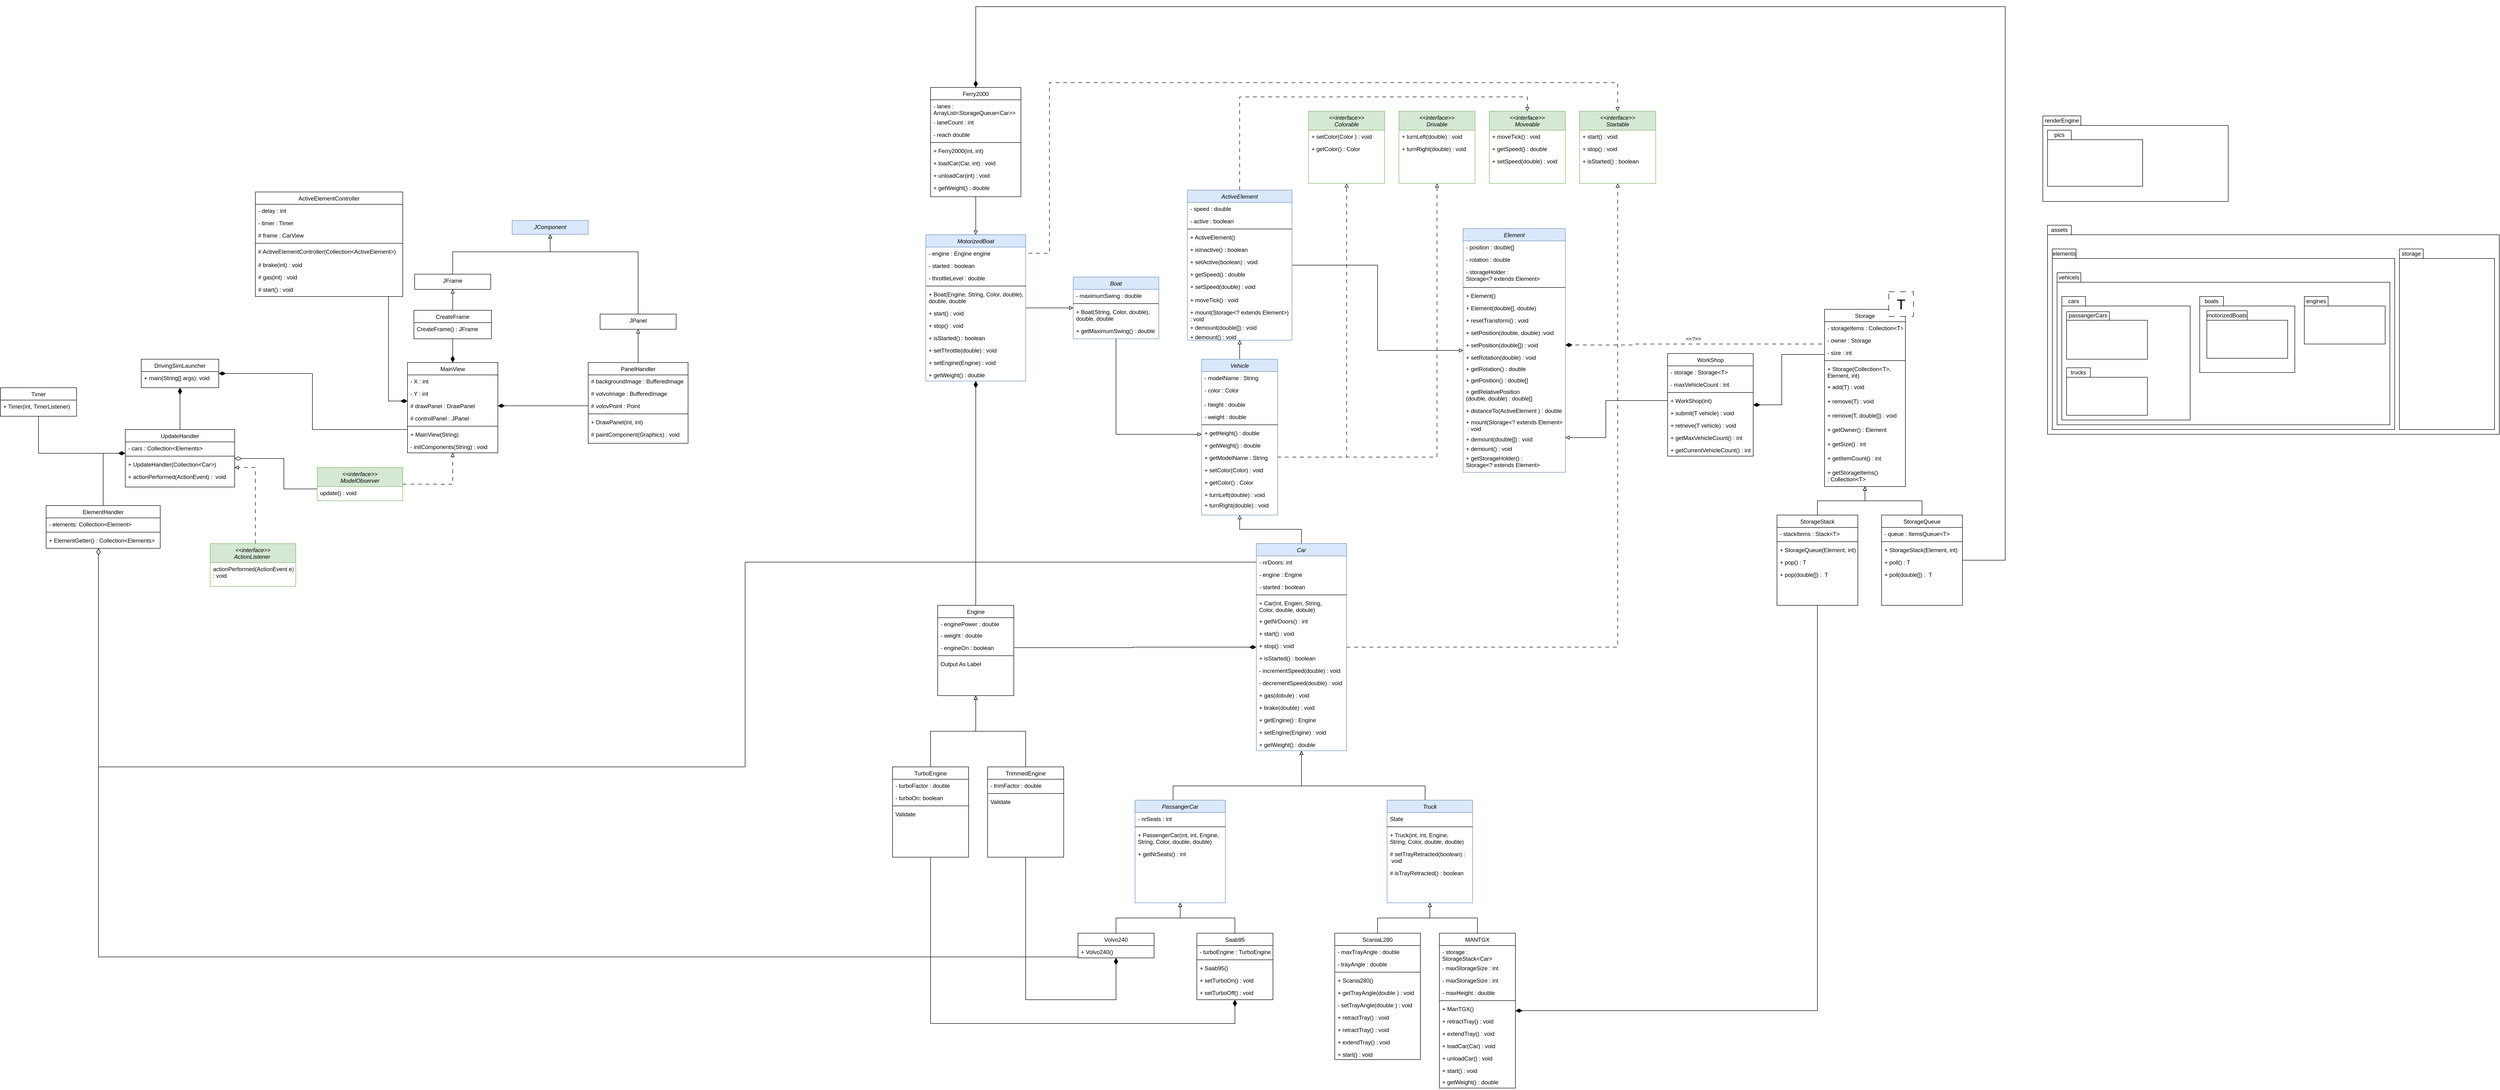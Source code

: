 <mxfile version="22.1.5" type="device">
  <diagram id="C5RBs43oDa-KdzZeNtuy" name="Page-1">
    <mxGraphModel dx="1247" dy="1856" grid="1" gridSize="10" guides="1" tooltips="1" connect="1" arrows="1" fold="1" page="1" pageScale="1" pageWidth="827" pageHeight="1169" math="0" shadow="0">
      <root>
        <mxCell id="WIyWlLk6GJQsqaUBKTNV-0" />
        <mxCell id="WIyWlLk6GJQsqaUBKTNV-1" parent="WIyWlLk6GJQsqaUBKTNV-0" />
        <mxCell id="5AxP4BP0D3H59sQrFA8J-167" style="edgeStyle=orthogonalEdgeStyle;rounded=0;orthogonalLoop=1;jettySize=auto;html=1;dashed=1;dashPattern=8 8;entryX=0.5;entryY=1;entryDx=0;entryDy=0;endArrow=block;endFill=0;exitX=1;exitY=0.5;exitDx=0;exitDy=0;" parent="WIyWlLk6GJQsqaUBKTNV-1" source="D1E1PHfLJZQOSFLsfM7y-203" target="zkfFHV4jXpPFQw0GAbJ--0" edge="1">
          <mxGeometry relative="1" as="geometry">
            <mxPoint x="3120" y="-180" as="targetPoint" />
            <mxPoint x="3110" y="380" as="sourcePoint" />
            <Array as="points">
              <mxPoint x="2940" y="388" />
              <mxPoint x="3085" y="388" />
            </Array>
          </mxGeometry>
        </mxCell>
        <mxCell id="zkfFHV4jXpPFQw0GAbJ--0" value="&lt;&lt;interface&gt;&gt;&#xa;Colorable" style="swimlane;fontStyle=2;align=center;verticalAlign=top;childLayout=stackLayout;horizontal=1;startSize=40;horizontalStack=0;resizeParent=1;resizeLast=0;collapsible=1;marginBottom=0;rounded=0;shadow=0;strokeWidth=1;fillColor=#d5e8d4;strokeColor=#82b366;" parent="WIyWlLk6GJQsqaUBKTNV-1" vertex="1">
          <mxGeometry x="3005" y="-340" width="160" height="152" as="geometry">
            <mxRectangle x="230" y="140" width="160" height="26" as="alternateBounds" />
          </mxGeometry>
        </mxCell>
        <mxCell id="zkfFHV4jXpPFQw0GAbJ--5" value="+ setColor(Color ) : void" style="text;align=left;verticalAlign=top;spacingLeft=4;spacingRight=4;overflow=hidden;rotatable=0;points=[[0,0.5],[1,0.5]];portConstraint=eastwest;" parent="zkfFHV4jXpPFQw0GAbJ--0" vertex="1">
          <mxGeometry y="40" width="160" height="26" as="geometry" />
        </mxCell>
        <mxCell id="D1E1PHfLJZQOSFLsfM7y-112" value="+ getColor() : Color" style="text;align=left;verticalAlign=top;spacingLeft=4;spacingRight=4;overflow=hidden;rotatable=0;points=[[0,0.5],[1,0.5]];portConstraint=eastwest;" parent="zkfFHV4jXpPFQw0GAbJ--0" vertex="1">
          <mxGeometry y="66" width="160" height="26" as="geometry" />
        </mxCell>
        <mxCell id="8Gm8YDrwoZhlwAj-0fX_-4" style="edgeStyle=orthogonalEdgeStyle;rounded=0;orthogonalLoop=1;jettySize=auto;html=1;exitX=0;exitY=0.5;exitDx=0;exitDy=0;endArrow=diamondThin;endFill=1;endSize=12;dashed=1;dashPattern=8 8;entryX=1;entryY=0.5;entryDx=0;entryDy=0;" parent="WIyWlLk6GJQsqaUBKTNV-1" source="5AxP4BP0D3H59sQrFA8J-112" target="D1E1PHfLJZQOSFLsfM7y-128" edge="1">
          <mxGeometry relative="1" as="geometry">
            <mxPoint x="3620" y="130" as="targetPoint" />
            <Array as="points">
              <mxPoint x="3690" y="150" />
              <mxPoint x="3690" y="152" />
            </Array>
          </mxGeometry>
        </mxCell>
        <mxCell id="8Gm8YDrwoZhlwAj-0fX_-8" value="&amp;lt;&amp;lt;?&amp;gt;&amp;gt;" style="edgeLabel;html=1;align=center;verticalAlign=middle;resizable=0;points=[];" parent="8Gm8YDrwoZhlwAj-0fX_-4" vertex="1" connectable="0">
          <mxGeometry x="-0.24" y="-1" relative="1" as="geometry">
            <mxPoint x="-104" y="-10" as="offset" />
          </mxGeometry>
        </mxCell>
        <mxCell id="4vimgVukNCVbrJqTi2xf-77" value="Element" style="swimlane;fontStyle=2;align=center;verticalAlign=top;childLayout=stackLayout;horizontal=1;startSize=26;horizontalStack=0;resizeParent=1;resizeLast=0;collapsible=1;marginBottom=0;rounded=0;shadow=0;strokeWidth=1;fillColor=#dae8fc;strokeColor=#6c8ebf;" parent="WIyWlLk6GJQsqaUBKTNV-1" vertex="1">
          <mxGeometry x="3330" y="-93" width="215" height="513" as="geometry">
            <mxRectangle x="550" y="140" width="160" height="26" as="alternateBounds" />
          </mxGeometry>
        </mxCell>
        <mxCell id="4vimgVukNCVbrJqTi2xf-81" value="- position : double[]" style="text;align=left;verticalAlign=top;spacingLeft=4;spacingRight=4;overflow=hidden;rotatable=0;points=[[0,0.5],[1,0.5]];portConstraint=eastwest;rounded=0;shadow=0;html=0;" parent="4vimgVukNCVbrJqTi2xf-77" vertex="1">
          <mxGeometry y="26" width="215" height="26" as="geometry" />
        </mxCell>
        <mxCell id="D1E1PHfLJZQOSFLsfM7y-122" value="- rotation : double" style="text;align=left;verticalAlign=top;spacingLeft=4;spacingRight=4;overflow=hidden;rotatable=0;points=[[0,0.5],[1,0.5]];portConstraint=eastwest;rounded=0;shadow=0;html=0;" parent="4vimgVukNCVbrJqTi2xf-77" vertex="1">
          <mxGeometry y="52" width="215" height="26" as="geometry" />
        </mxCell>
        <mxCell id="D1E1PHfLJZQOSFLsfM7y-123" value="- storageHolder : &#xa;Storage&lt;? extends Element&gt;" style="text;align=left;verticalAlign=top;spacingLeft=4;spacingRight=4;overflow=hidden;rotatable=0;points=[[0,0.5],[1,0.5]];portConstraint=eastwest;rounded=0;shadow=0;html=0;" parent="4vimgVukNCVbrJqTi2xf-77" vertex="1">
          <mxGeometry y="78" width="215" height="42" as="geometry" />
        </mxCell>
        <mxCell id="4vimgVukNCVbrJqTi2xf-83" value="" style="line;html=1;strokeWidth=1;align=left;verticalAlign=middle;spacingTop=-1;spacingLeft=3;spacingRight=3;rotatable=0;labelPosition=right;points=[];portConstraint=eastwest;" parent="4vimgVukNCVbrJqTi2xf-77" vertex="1">
          <mxGeometry y="120" width="215" height="8" as="geometry" />
        </mxCell>
        <mxCell id="4vimgVukNCVbrJqTi2xf-85" value="+ Element()" style="text;align=left;verticalAlign=top;spacingLeft=4;spacingRight=4;overflow=hidden;rotatable=0;points=[[0,0.5],[1,0.5]];portConstraint=eastwest;" parent="4vimgVukNCVbrJqTi2xf-77" vertex="1">
          <mxGeometry y="128" width="215" height="26" as="geometry" />
        </mxCell>
        <mxCell id="D1E1PHfLJZQOSFLsfM7y-124" value="+ Element(double[], double)" style="text;align=left;verticalAlign=top;spacingLeft=4;spacingRight=4;overflow=hidden;rotatable=0;points=[[0,0.5],[1,0.5]];portConstraint=eastwest;" parent="4vimgVukNCVbrJqTi2xf-77" vertex="1">
          <mxGeometry y="154" width="215" height="26" as="geometry" />
        </mxCell>
        <mxCell id="D1E1PHfLJZQOSFLsfM7y-125" value="+ resetTransform() : void" style="text;align=left;verticalAlign=top;spacingLeft=4;spacingRight=4;overflow=hidden;rotatable=0;points=[[0,0.5],[1,0.5]];portConstraint=eastwest;" parent="4vimgVukNCVbrJqTi2xf-77" vertex="1">
          <mxGeometry y="180" width="215" height="26" as="geometry" />
        </mxCell>
        <mxCell id="D1E1PHfLJZQOSFLsfM7y-126" value="+ setPosition(double, double) :void" style="text;align=left;verticalAlign=top;spacingLeft=4;spacingRight=4;overflow=hidden;rotatable=0;points=[[0,0.5],[1,0.5]];portConstraint=eastwest;" parent="4vimgVukNCVbrJqTi2xf-77" vertex="1">
          <mxGeometry y="206" width="215" height="26" as="geometry" />
        </mxCell>
        <mxCell id="D1E1PHfLJZQOSFLsfM7y-128" value="+ setPosition(double[]) : void" style="text;align=left;verticalAlign=top;spacingLeft=4;spacingRight=4;overflow=hidden;rotatable=0;points=[[0,0.5],[1,0.5]];portConstraint=eastwest;" parent="4vimgVukNCVbrJqTi2xf-77" vertex="1">
          <mxGeometry y="232" width="215" height="26" as="geometry" />
        </mxCell>
        <mxCell id="D1E1PHfLJZQOSFLsfM7y-129" value="+ setRotation(double) : void" style="text;align=left;verticalAlign=top;spacingLeft=4;spacingRight=4;overflow=hidden;rotatable=0;points=[[0,0.5],[1,0.5]];portConstraint=eastwest;" parent="4vimgVukNCVbrJqTi2xf-77" vertex="1">
          <mxGeometry y="258" width="215" height="24" as="geometry" />
        </mxCell>
        <mxCell id="D1E1PHfLJZQOSFLsfM7y-130" value="+ getRotation() : double" style="text;align=left;verticalAlign=top;spacingLeft=4;spacingRight=4;overflow=hidden;rotatable=0;points=[[0,0.5],[1,0.5]];portConstraint=eastwest;" parent="4vimgVukNCVbrJqTi2xf-77" vertex="1">
          <mxGeometry y="282" width="215" height="24" as="geometry" />
        </mxCell>
        <mxCell id="D1E1PHfLJZQOSFLsfM7y-131" value="+ getPosition() : double[]" style="text;align=left;verticalAlign=top;spacingLeft=4;spacingRight=4;overflow=hidden;rotatable=0;points=[[0,0.5],[1,0.5]];portConstraint=eastwest;" parent="4vimgVukNCVbrJqTi2xf-77" vertex="1">
          <mxGeometry y="306" width="215" height="24" as="geometry" />
        </mxCell>
        <mxCell id="D1E1PHfLJZQOSFLsfM7y-132" value="+ getRelativePosition &#xa;(double, double) : double[]" style="text;align=left;verticalAlign=top;spacingLeft=4;spacingRight=4;overflow=hidden;rotatable=0;points=[[0,0.5],[1,0.5]];portConstraint=eastwest;" parent="4vimgVukNCVbrJqTi2xf-77" vertex="1">
          <mxGeometry y="330" width="215" height="40" as="geometry" />
        </mxCell>
        <mxCell id="D1E1PHfLJZQOSFLsfM7y-133" value="+ distanceTo(ActiveElement ) : double" style="text;align=left;verticalAlign=top;spacingLeft=4;spacingRight=4;overflow=hidden;rotatable=0;points=[[0,0.5],[1,0.5]];portConstraint=eastwest;" parent="4vimgVukNCVbrJqTi2xf-77" vertex="1">
          <mxGeometry y="370" width="215" height="24" as="geometry" />
        </mxCell>
        <mxCell id="D1E1PHfLJZQOSFLsfM7y-134" value="+ mount(Storage&lt;? extends Element&gt;)&#xa; : void" style="text;align=left;verticalAlign=top;spacingLeft=4;spacingRight=4;overflow=hidden;rotatable=0;points=[[0,0.5],[1,0.5]];portConstraint=eastwest;" parent="4vimgVukNCVbrJqTi2xf-77" vertex="1">
          <mxGeometry y="394" width="215" height="36" as="geometry" />
        </mxCell>
        <mxCell id="D1E1PHfLJZQOSFLsfM7y-135" value="+ demount(double[]) : void" style="text;align=left;verticalAlign=top;spacingLeft=4;spacingRight=4;overflow=hidden;rotatable=0;points=[[0,0.5],[1,0.5]];portConstraint=eastwest;" parent="4vimgVukNCVbrJqTi2xf-77" vertex="1">
          <mxGeometry y="430" width="215" height="20" as="geometry" />
        </mxCell>
        <mxCell id="D1E1PHfLJZQOSFLsfM7y-136" value="+ demount() : void" style="text;align=left;verticalAlign=top;spacingLeft=4;spacingRight=4;overflow=hidden;rotatable=0;points=[[0,0.5],[1,0.5]];portConstraint=eastwest;" parent="4vimgVukNCVbrJqTi2xf-77" vertex="1">
          <mxGeometry y="450" width="215" height="20" as="geometry" />
        </mxCell>
        <mxCell id="D1E1PHfLJZQOSFLsfM7y-137" value="+ getStorageHolder() :&#xa;Storage&lt;? extends Element&gt;" style="text;align=left;verticalAlign=top;spacingLeft=4;spacingRight=4;overflow=hidden;rotatable=0;points=[[0,0.5],[1,0.5]];portConstraint=eastwest;" parent="4vimgVukNCVbrJqTi2xf-77" vertex="1">
          <mxGeometry y="470" width="215" height="40" as="geometry" />
        </mxCell>
        <mxCell id="5AxP4BP0D3H59sQrFA8J-168" style="edgeStyle=orthogonalEdgeStyle;rounded=0;orthogonalLoop=1;jettySize=auto;html=1;dashed=1;dashPattern=8 8;entryX=0.5;entryY=1;entryDx=0;entryDy=0;endArrow=block;endFill=0;exitX=1;exitY=0.5;exitDx=0;exitDy=0;" parent="WIyWlLk6GJQsqaUBKTNV-1" source="D1E1PHfLJZQOSFLsfM7y-203" target="4vimgVukNCVbrJqTi2xf-92" edge="1">
          <mxGeometry relative="1" as="geometry">
            <Array as="points">
              <mxPoint x="3275" y="388" />
            </Array>
            <mxPoint x="3230" y="-60" as="targetPoint" />
            <mxPoint x="3100" y="410" as="sourcePoint" />
          </mxGeometry>
        </mxCell>
        <mxCell id="4vimgVukNCVbrJqTi2xf-92" value="&lt;&lt;interface&gt;&gt;&#xa;Drivable" style="swimlane;fontStyle=2;align=center;verticalAlign=top;childLayout=stackLayout;horizontal=1;startSize=40;horizontalStack=0;resizeParent=1;resizeLast=0;collapsible=1;marginBottom=0;rounded=0;shadow=0;strokeWidth=1;fillColor=#d5e8d4;strokeColor=#82b366;" parent="WIyWlLk6GJQsqaUBKTNV-1" vertex="1">
          <mxGeometry x="3195" y="-340" width="160" height="152" as="geometry">
            <mxRectangle x="230" y="140" width="160" height="26" as="alternateBounds" />
          </mxGeometry>
        </mxCell>
        <mxCell id="4vimgVukNCVbrJqTi2xf-97" value="+ turnLeft(double) : void" style="text;align=left;verticalAlign=top;spacingLeft=4;spacingRight=4;overflow=hidden;rotatable=0;points=[[0,0.5],[1,0.5]];portConstraint=eastwest;" parent="4vimgVukNCVbrJqTi2xf-92" vertex="1">
          <mxGeometry y="40" width="160" height="26" as="geometry" />
        </mxCell>
        <mxCell id="D1E1PHfLJZQOSFLsfM7y-113" value="+ turnRight(double) : void" style="text;align=left;verticalAlign=top;spacingLeft=4;spacingRight=4;overflow=hidden;rotatable=0;points=[[0,0.5],[1,0.5]];portConstraint=eastwest;" parent="4vimgVukNCVbrJqTi2xf-92" vertex="1">
          <mxGeometry y="66" width="160" height="26" as="geometry" />
        </mxCell>
        <mxCell id="4vimgVukNCVbrJqTi2xf-98" value="&lt;&lt;interface&gt;&gt;&#xa;Moveable" style="swimlane;fontStyle=2;align=center;verticalAlign=top;childLayout=stackLayout;horizontal=1;startSize=40;horizontalStack=0;resizeParent=1;resizeLast=0;collapsible=1;marginBottom=0;rounded=0;shadow=0;strokeWidth=1;fillColor=#d5e8d4;strokeColor=#82b366;" parent="WIyWlLk6GJQsqaUBKTNV-1" vertex="1">
          <mxGeometry x="3385" y="-340" width="160" height="152" as="geometry">
            <mxRectangle x="230" y="140" width="160" height="26" as="alternateBounds" />
          </mxGeometry>
        </mxCell>
        <mxCell id="4vimgVukNCVbrJqTi2xf-103" value="+ moveTick() : void" style="text;align=left;verticalAlign=top;spacingLeft=4;spacingRight=4;overflow=hidden;rotatable=0;points=[[0,0.5],[1,0.5]];portConstraint=eastwest;" parent="4vimgVukNCVbrJqTi2xf-98" vertex="1">
          <mxGeometry y="40" width="160" height="26" as="geometry" />
        </mxCell>
        <mxCell id="D1E1PHfLJZQOSFLsfM7y-114" value="+ getSpeed() : double" style="text;align=left;verticalAlign=top;spacingLeft=4;spacingRight=4;overflow=hidden;rotatable=0;points=[[0,0.5],[1,0.5]];portConstraint=eastwest;" parent="4vimgVukNCVbrJqTi2xf-98" vertex="1">
          <mxGeometry y="66" width="160" height="26" as="geometry" />
        </mxCell>
        <mxCell id="D1E1PHfLJZQOSFLsfM7y-115" value="+ setSpeed(double) : void" style="text;align=left;verticalAlign=top;spacingLeft=4;spacingRight=4;overflow=hidden;rotatable=0;points=[[0,0.5],[1,0.5]];portConstraint=eastwest;" parent="4vimgVukNCVbrJqTi2xf-98" vertex="1">
          <mxGeometry y="92" width="160" height="28" as="geometry" />
        </mxCell>
        <mxCell id="5AxP4BP0D3H59sQrFA8J-169" style="edgeStyle=orthogonalEdgeStyle;rounded=0;orthogonalLoop=1;jettySize=auto;html=1;entryX=0.5;entryY=1;entryDx=0;entryDy=0;dashed=1;dashPattern=8 8;exitX=1;exitY=0.5;exitDx=0;exitDy=0;endArrow=block;endFill=0;" parent="WIyWlLk6GJQsqaUBKTNV-1" source="4vimgVukNCVbrJqTi2xf-162" target="4vimgVukNCVbrJqTi2xf-104" edge="1">
          <mxGeometry relative="1" as="geometry">
            <mxPoint x="3290" y="460" as="targetPoint" />
            <Array as="points">
              <mxPoint x="3655" y="788" />
            </Array>
            <mxPoint x="3140" y="460" as="sourcePoint" />
          </mxGeometry>
        </mxCell>
        <mxCell id="4vimgVukNCVbrJqTi2xf-104" value="&lt;&lt;interface&gt;&gt;&#xa;Startable" style="swimlane;fontStyle=2;align=center;verticalAlign=top;childLayout=stackLayout;horizontal=1;startSize=40;horizontalStack=0;resizeParent=1;resizeLast=0;collapsible=1;marginBottom=0;rounded=0;shadow=0;strokeWidth=1;fillColor=#d5e8d4;strokeColor=#82b366;" parent="WIyWlLk6GJQsqaUBKTNV-1" vertex="1">
          <mxGeometry x="3575" y="-340" width="160" height="152" as="geometry">
            <mxRectangle x="230" y="140" width="160" height="26" as="alternateBounds" />
          </mxGeometry>
        </mxCell>
        <mxCell id="4vimgVukNCVbrJqTi2xf-109" value="+ start() : void" style="text;align=left;verticalAlign=top;spacingLeft=4;spacingRight=4;overflow=hidden;rotatable=0;points=[[0,0.5],[1,0.5]];portConstraint=eastwest;" parent="4vimgVukNCVbrJqTi2xf-104" vertex="1">
          <mxGeometry y="40" width="160" height="26" as="geometry" />
        </mxCell>
        <mxCell id="D1E1PHfLJZQOSFLsfM7y-116" value="+ stop() : void" style="text;align=left;verticalAlign=top;spacingLeft=4;spacingRight=4;overflow=hidden;rotatable=0;points=[[0,0.5],[1,0.5]];portConstraint=eastwest;" parent="4vimgVukNCVbrJqTi2xf-104" vertex="1">
          <mxGeometry y="66" width="160" height="26" as="geometry" />
        </mxCell>
        <mxCell id="D1E1PHfLJZQOSFLsfM7y-117" value="+ isStarted() : boolean" style="text;align=left;verticalAlign=top;spacingLeft=4;spacingRight=4;overflow=hidden;rotatable=0;points=[[0,0.5],[1,0.5]];portConstraint=eastwest;" parent="4vimgVukNCVbrJqTi2xf-104" vertex="1">
          <mxGeometry y="92" width="160" height="26" as="geometry" />
        </mxCell>
        <mxCell id="8Gm8YDrwoZhlwAj-0fX_-0" style="edgeStyle=orthogonalEdgeStyle;rounded=0;orthogonalLoop=1;jettySize=auto;html=1;entryX=0.5;entryY=0;entryDx=0;entryDy=0;dashed=1;dashPattern=8 8;endArrow=block;endFill=0;exitX=0.5;exitY=0;exitDx=0;exitDy=0;" parent="WIyWlLk6GJQsqaUBKTNV-1" source="4vimgVukNCVbrJqTi2xf-110" target="4vimgVukNCVbrJqTi2xf-98" edge="1">
          <mxGeometry relative="1" as="geometry">
            <Array as="points">
              <mxPoint x="2860" y="-370" />
              <mxPoint x="3465" y="-370" />
            </Array>
          </mxGeometry>
        </mxCell>
        <mxCell id="8Gm8YDrwoZhlwAj-0fX_-12" style="edgeStyle=orthogonalEdgeStyle;rounded=0;orthogonalLoop=1;jettySize=auto;html=1;entryX=0;entryY=0.5;entryDx=0;entryDy=0;endArrow=block;endFill=0;" parent="WIyWlLk6GJQsqaUBKTNV-1" source="4vimgVukNCVbrJqTi2xf-110" target="4vimgVukNCVbrJqTi2xf-77" edge="1">
          <mxGeometry relative="1" as="geometry" />
        </mxCell>
        <mxCell id="4vimgVukNCVbrJqTi2xf-110" value="ActiveElement&#xa;" style="swimlane;fontStyle=2;align=center;verticalAlign=top;childLayout=stackLayout;horizontal=1;startSize=26;horizontalStack=0;resizeParent=1;resizeLast=0;collapsible=1;marginBottom=0;rounded=0;shadow=0;strokeWidth=1;fillColor=#dae8fc;strokeColor=#6c8ebf;" parent="WIyWlLk6GJQsqaUBKTNV-1" vertex="1">
          <mxGeometry x="2750" y="-174" width="220" height="316" as="geometry">
            <mxRectangle x="550" y="140" width="160" height="26" as="alternateBounds" />
          </mxGeometry>
        </mxCell>
        <mxCell id="4vimgVukNCVbrJqTi2xf-113" value="- speed : double" style="text;align=left;verticalAlign=top;spacingLeft=4;spacingRight=4;overflow=hidden;rotatable=0;points=[[0,0.5],[1,0.5]];portConstraint=eastwest;rounded=0;shadow=0;html=0;" parent="4vimgVukNCVbrJqTi2xf-110" vertex="1">
          <mxGeometry y="26" width="220" height="26" as="geometry" />
        </mxCell>
        <mxCell id="D1E1PHfLJZQOSFLsfM7y-138" value="- active : boolean" style="text;align=left;verticalAlign=top;spacingLeft=4;spacingRight=4;overflow=hidden;rotatable=0;points=[[0,0.5],[1,0.5]];portConstraint=eastwest;rounded=0;shadow=0;html=0;" parent="4vimgVukNCVbrJqTi2xf-110" vertex="1">
          <mxGeometry y="52" width="220" height="26" as="geometry" />
        </mxCell>
        <mxCell id="4vimgVukNCVbrJqTi2xf-116" value="" style="line;html=1;strokeWidth=1;align=left;verticalAlign=middle;spacingTop=-1;spacingLeft=3;spacingRight=3;rotatable=0;labelPosition=right;points=[];portConstraint=eastwest;" parent="4vimgVukNCVbrJqTi2xf-110" vertex="1">
          <mxGeometry y="78" width="220" height="8" as="geometry" />
        </mxCell>
        <mxCell id="D1E1PHfLJZQOSFLsfM7y-201" value="+ ActiveElement()" style="text;align=left;verticalAlign=top;spacingLeft=4;spacingRight=4;overflow=hidden;rotatable=0;points=[[0,0.5],[1,0.5]];portConstraint=eastwest;" parent="4vimgVukNCVbrJqTi2xf-110" vertex="1">
          <mxGeometry y="86" width="220" height="26" as="geometry" />
        </mxCell>
        <mxCell id="D1E1PHfLJZQOSFLsfM7y-139" value="+ isInactive() : boolean" style="text;align=left;verticalAlign=top;spacingLeft=4;spacingRight=4;overflow=hidden;rotatable=0;points=[[0,0.5],[1,0.5]];portConstraint=eastwest;" parent="4vimgVukNCVbrJqTi2xf-110" vertex="1">
          <mxGeometry y="112" width="220" height="26" as="geometry" />
        </mxCell>
        <mxCell id="D1E1PHfLJZQOSFLsfM7y-145" value="+ setActive(boolean) : void" style="text;align=left;verticalAlign=top;spacingLeft=4;spacingRight=4;overflow=hidden;rotatable=0;points=[[0,0.5],[1,0.5]];portConstraint=eastwest;" parent="4vimgVukNCVbrJqTi2xf-110" vertex="1">
          <mxGeometry y="138" width="220" height="26" as="geometry" />
        </mxCell>
        <mxCell id="D1E1PHfLJZQOSFLsfM7y-154" value="+ getSpeed() : double" style="text;align=left;verticalAlign=top;spacingLeft=4;spacingRight=4;overflow=hidden;rotatable=0;points=[[0,0.5],[1,0.5]];portConstraint=eastwest;" parent="4vimgVukNCVbrJqTi2xf-110" vertex="1">
          <mxGeometry y="164" width="220" height="26" as="geometry" />
        </mxCell>
        <mxCell id="D1E1PHfLJZQOSFLsfM7y-155" value="+ setSpeed(double) : void" style="text;align=left;verticalAlign=top;spacingLeft=4;spacingRight=4;overflow=hidden;rotatable=0;points=[[0,0.5],[1,0.5]];portConstraint=eastwest;" parent="4vimgVukNCVbrJqTi2xf-110" vertex="1">
          <mxGeometry y="190" width="220" height="28" as="geometry" />
        </mxCell>
        <mxCell id="D1E1PHfLJZQOSFLsfM7y-156" value="+ moveTick() : void" style="text;align=left;verticalAlign=top;spacingLeft=4;spacingRight=4;overflow=hidden;rotatable=0;points=[[0,0.5],[1,0.5]];portConstraint=eastwest;" parent="4vimgVukNCVbrJqTi2xf-110" vertex="1">
          <mxGeometry y="218" width="220" height="26" as="geometry" />
        </mxCell>
        <mxCell id="D1E1PHfLJZQOSFLsfM7y-157" value="+ mount(Storage&lt;? extends Element&gt;)&#xa;: void" style="text;align=left;verticalAlign=top;spacingLeft=4;spacingRight=4;overflow=hidden;rotatable=0;points=[[0,0.5],[1,0.5]];portConstraint=eastwest;" parent="4vimgVukNCVbrJqTi2xf-110" vertex="1">
          <mxGeometry y="244" width="220" height="32" as="geometry" />
        </mxCell>
        <mxCell id="D1E1PHfLJZQOSFLsfM7y-158" value="+ demount(double[]) : void" style="text;align=left;verticalAlign=top;spacingLeft=4;spacingRight=4;overflow=hidden;rotatable=0;points=[[0,0.5],[1,0.5]];portConstraint=eastwest;" parent="4vimgVukNCVbrJqTi2xf-110" vertex="1">
          <mxGeometry y="276" width="220" height="20" as="geometry" />
        </mxCell>
        <mxCell id="D1E1PHfLJZQOSFLsfM7y-159" value="+ demount() : void" style="text;align=left;verticalAlign=top;spacingLeft=4;spacingRight=4;overflow=hidden;rotatable=0;points=[[0,0.5],[1,0.5]];portConstraint=eastwest;" parent="4vimgVukNCVbrJqTi2xf-110" vertex="1">
          <mxGeometry y="296" width="220" height="20" as="geometry" />
        </mxCell>
        <mxCell id="4vimgVukNCVbrJqTi2xf-160" style="edgeStyle=orthogonalEdgeStyle;rounded=0;orthogonalLoop=1;jettySize=auto;html=1;entryX=0.5;entryY=1;entryDx=0;entryDy=0;endArrow=block;endFill=0;" parent="WIyWlLk6GJQsqaUBKTNV-1" source="4vimgVukNCVbrJqTi2xf-126" target="4vimgVukNCVbrJqTi2xf-110" edge="1">
          <mxGeometry relative="1" as="geometry" />
        </mxCell>
        <mxCell id="4vimgVukNCVbrJqTi2xf-126" value="Vehicle" style="swimlane;fontStyle=2;align=center;verticalAlign=top;childLayout=stackLayout;horizontal=1;startSize=26;horizontalStack=0;resizeParent=1;resizeLast=0;collapsible=1;marginBottom=0;rounded=0;shadow=0;strokeWidth=1;fillColor=#dae8fc;strokeColor=#6c8ebf;" parent="WIyWlLk6GJQsqaUBKTNV-1" vertex="1">
          <mxGeometry x="2780" y="182" width="160" height="328" as="geometry">
            <mxRectangle x="550" y="140" width="160" height="26" as="alternateBounds" />
          </mxGeometry>
        </mxCell>
        <mxCell id="4vimgVukNCVbrJqTi2xf-127" value="- modelName : String" style="text;align=left;verticalAlign=top;spacingLeft=4;spacingRight=4;overflow=hidden;rotatable=0;points=[[0,0.5],[1,0.5]];portConstraint=eastwest;rounded=0;shadow=0;html=0;" parent="4vimgVukNCVbrJqTi2xf-126" vertex="1">
          <mxGeometry y="26" width="160" height="26" as="geometry" />
        </mxCell>
        <mxCell id="D1E1PHfLJZQOSFLsfM7y-162" value="- color : Color" style="text;align=left;verticalAlign=top;spacingLeft=4;spacingRight=4;overflow=hidden;rotatable=0;points=[[0,0.5],[1,0.5]];portConstraint=eastwest;rounded=0;shadow=0;html=0;" parent="4vimgVukNCVbrJqTi2xf-126" vertex="1">
          <mxGeometry y="52" width="160" height="30" as="geometry" />
        </mxCell>
        <mxCell id="D1E1PHfLJZQOSFLsfM7y-161" value="- height : double" style="text;align=left;verticalAlign=top;spacingLeft=4;spacingRight=4;overflow=hidden;rotatable=0;points=[[0,0.5],[1,0.5]];portConstraint=eastwest;rounded=0;shadow=0;html=0;" parent="4vimgVukNCVbrJqTi2xf-126" vertex="1">
          <mxGeometry y="82" width="160" height="26" as="geometry" />
        </mxCell>
        <mxCell id="D1E1PHfLJZQOSFLsfM7y-160" value="- weight : double" style="text;align=left;verticalAlign=top;spacingLeft=4;spacingRight=4;overflow=hidden;rotatable=0;points=[[0,0.5],[1,0.5]];portConstraint=eastwest;rounded=0;shadow=0;html=0;" parent="4vimgVukNCVbrJqTi2xf-126" vertex="1">
          <mxGeometry y="108" width="160" height="26" as="geometry" />
        </mxCell>
        <mxCell id="4vimgVukNCVbrJqTi2xf-130" value="" style="line;html=1;strokeWidth=1;align=left;verticalAlign=middle;spacingTop=-1;spacingLeft=3;spacingRight=3;rotatable=0;labelPosition=right;points=[];portConstraint=eastwest;" parent="4vimgVukNCVbrJqTi2xf-126" vertex="1">
          <mxGeometry y="134" width="160" height="8" as="geometry" />
        </mxCell>
        <mxCell id="4vimgVukNCVbrJqTi2xf-131" value="+ getHeight() : double" style="text;align=left;verticalAlign=top;spacingLeft=4;spacingRight=4;overflow=hidden;rotatable=0;points=[[0,0.5],[1,0.5]];portConstraint=eastwest;" parent="4vimgVukNCVbrJqTi2xf-126" vertex="1">
          <mxGeometry y="142" width="160" height="26" as="geometry" />
        </mxCell>
        <mxCell id="D1E1PHfLJZQOSFLsfM7y-202" value="+ getWeight() : double" style="text;align=left;verticalAlign=top;spacingLeft=4;spacingRight=4;overflow=hidden;rotatable=0;points=[[0,0.5],[1,0.5]];portConstraint=eastwest;" parent="4vimgVukNCVbrJqTi2xf-126" vertex="1">
          <mxGeometry y="168" width="160" height="26" as="geometry" />
        </mxCell>
        <mxCell id="D1E1PHfLJZQOSFLsfM7y-203" value="+ getModelName : String" style="text;align=left;verticalAlign=top;spacingLeft=4;spacingRight=4;overflow=hidden;rotatable=0;points=[[0,0.5],[1,0.5]];portConstraint=eastwest;" parent="4vimgVukNCVbrJqTi2xf-126" vertex="1">
          <mxGeometry y="194" width="160" height="26" as="geometry" />
        </mxCell>
        <mxCell id="D1E1PHfLJZQOSFLsfM7y-205" value="+ setColor(Color) : void" style="text;align=left;verticalAlign=top;spacingLeft=4;spacingRight=4;overflow=hidden;rotatable=0;points=[[0,0.5],[1,0.5]];portConstraint=eastwest;" parent="4vimgVukNCVbrJqTi2xf-126" vertex="1">
          <mxGeometry y="220" width="160" height="26" as="geometry" />
        </mxCell>
        <mxCell id="D1E1PHfLJZQOSFLsfM7y-208" value="+ getColor() : Color" style="text;align=left;verticalAlign=top;spacingLeft=4;spacingRight=4;overflow=hidden;rotatable=0;points=[[0,0.5],[1,0.5]];portConstraint=eastwest;" parent="4vimgVukNCVbrJqTi2xf-126" vertex="1">
          <mxGeometry y="246" width="160" height="26" as="geometry" />
        </mxCell>
        <mxCell id="D1E1PHfLJZQOSFLsfM7y-207" value="+ turnLeft(double) : void" style="text;align=left;verticalAlign=top;spacingLeft=4;spacingRight=4;overflow=hidden;rotatable=0;points=[[0,0.5],[1,0.5]];portConstraint=eastwest;" parent="4vimgVukNCVbrJqTi2xf-126" vertex="1">
          <mxGeometry y="272" width="160" height="22" as="geometry" />
        </mxCell>
        <mxCell id="D1E1PHfLJZQOSFLsfM7y-206" value="+ turnRight(double) : void" style="text;align=left;verticalAlign=top;spacingLeft=4;spacingRight=4;overflow=hidden;rotatable=0;points=[[0,0.5],[1,0.5]];portConstraint=eastwest;" parent="4vimgVukNCVbrJqTi2xf-126" vertex="1">
          <mxGeometry y="294" width="160" height="26" as="geometry" />
        </mxCell>
        <mxCell id="5AxP4BP0D3H59sQrFA8J-163" style="edgeStyle=orthogonalEdgeStyle;rounded=0;orthogonalLoop=1;jettySize=auto;html=1;endArrow=block;endFill=0;exitX=0;exitY=0.5;exitDx=0;exitDy=0;entryX=1;entryY=0.5;entryDx=0;entryDy=0;" parent="WIyWlLk6GJQsqaUBKTNV-1" source="4vimgVukNCVbrJqTi2xf-149" target="D1E1PHfLJZQOSFLsfM7y-135" edge="1">
          <mxGeometry relative="1" as="geometry">
            <mxPoint x="3545" y="332" as="targetPoint" />
            <Array as="points">
              <mxPoint x="3630" y="269" />
              <mxPoint x="3630" y="347" />
            </Array>
          </mxGeometry>
        </mxCell>
        <mxCell id="4vimgVukNCVbrJqTi2xf-143" value="WorkShop&#xa;" style="swimlane;fontStyle=0;align=center;verticalAlign=top;childLayout=stackLayout;horizontal=1;startSize=26;horizontalStack=0;resizeParent=1;resizeLast=0;collapsible=1;marginBottom=0;rounded=0;shadow=0;strokeWidth=1;" parent="WIyWlLk6GJQsqaUBKTNV-1" vertex="1">
          <mxGeometry x="3760" y="170" width="180" height="216" as="geometry">
            <mxRectangle x="550" y="140" width="160" height="26" as="alternateBounds" />
          </mxGeometry>
        </mxCell>
        <mxCell id="4vimgVukNCVbrJqTi2xf-146" value="- storage : Storage&lt;T&gt;" style="text;align=left;verticalAlign=top;spacingLeft=4;spacingRight=4;overflow=hidden;rotatable=0;points=[[0,0.5],[1,0.5]];portConstraint=eastwest;rounded=0;shadow=0;html=0;" parent="4vimgVukNCVbrJqTi2xf-143" vertex="1">
          <mxGeometry y="26" width="180" height="26" as="geometry" />
        </mxCell>
        <mxCell id="D1E1PHfLJZQOSFLsfM7y-181" value="- maxVehicleCount : int" style="text;align=left;verticalAlign=top;spacingLeft=4;spacingRight=4;overflow=hidden;rotatable=0;points=[[0,0.5],[1,0.5]];portConstraint=eastwest;rounded=0;shadow=0;html=0;" parent="4vimgVukNCVbrJqTi2xf-143" vertex="1">
          <mxGeometry y="52" width="180" height="26" as="geometry" />
        </mxCell>
        <mxCell id="4vimgVukNCVbrJqTi2xf-147" value="" style="line;html=1;strokeWidth=1;align=left;verticalAlign=middle;spacingTop=-1;spacingLeft=3;spacingRight=3;rotatable=0;labelPosition=right;points=[];portConstraint=eastwest;" parent="4vimgVukNCVbrJqTi2xf-143" vertex="1">
          <mxGeometry y="78" width="180" height="8" as="geometry" />
        </mxCell>
        <mxCell id="4vimgVukNCVbrJqTi2xf-149" value="+ WorkShop(int)" style="text;align=left;verticalAlign=top;spacingLeft=4;spacingRight=4;overflow=hidden;rotatable=0;points=[[0,0.5],[1,0.5]];portConstraint=eastwest;" parent="4vimgVukNCVbrJqTi2xf-143" vertex="1">
          <mxGeometry y="86" width="180" height="26" as="geometry" />
        </mxCell>
        <mxCell id="D1E1PHfLJZQOSFLsfM7y-210" value="+ submit(T vehicle) : void" style="text;align=left;verticalAlign=top;spacingLeft=4;spacingRight=4;overflow=hidden;rotatable=0;points=[[0,0.5],[1,0.5]];portConstraint=eastwest;" parent="4vimgVukNCVbrJqTi2xf-143" vertex="1">
          <mxGeometry y="112" width="180" height="26" as="geometry" />
        </mxCell>
        <mxCell id="D1E1PHfLJZQOSFLsfM7y-211" value="+ retrieve(T vehicle) : void" style="text;align=left;verticalAlign=top;spacingLeft=4;spacingRight=4;overflow=hidden;rotatable=0;points=[[0,0.5],[1,0.5]];portConstraint=eastwest;" parent="4vimgVukNCVbrJqTi2xf-143" vertex="1">
          <mxGeometry y="138" width="180" height="26" as="geometry" />
        </mxCell>
        <mxCell id="D1E1PHfLJZQOSFLsfM7y-212" value="+ getMaxVehicleCount() : int" style="text;align=left;verticalAlign=top;spacingLeft=4;spacingRight=4;overflow=hidden;rotatable=0;points=[[0,0.5],[1,0.5]];portConstraint=eastwest;" parent="4vimgVukNCVbrJqTi2xf-143" vertex="1">
          <mxGeometry y="164" width="180" height="26" as="geometry" />
        </mxCell>
        <mxCell id="D1E1PHfLJZQOSFLsfM7y-213" value="+ getCurrentVehicleCount() : int" style="text;align=left;verticalAlign=top;spacingLeft=4;spacingRight=4;overflow=hidden;rotatable=0;points=[[0,0.5],[1,0.5]];portConstraint=eastwest;" parent="4vimgVukNCVbrJqTi2xf-143" vertex="1">
          <mxGeometry y="190" width="180" height="26" as="geometry" />
        </mxCell>
        <mxCell id="8Gm8YDrwoZhlwAj-0fX_-22" style="edgeStyle=orthogonalEdgeStyle;rounded=0;orthogonalLoop=1;jettySize=auto;html=1;entryX=0.5;entryY=1;entryDx=0;entryDy=0;endArrow=block;endFill=0;" parent="WIyWlLk6GJQsqaUBKTNV-1" source="4vimgVukNCVbrJqTi2xf-162" target="4vimgVukNCVbrJqTi2xf-126" edge="1">
          <mxGeometry relative="1" as="geometry" />
        </mxCell>
        <mxCell id="D1E1PHfLJZQOSFLsfM7y-107" style="edgeStyle=orthogonalEdgeStyle;rounded=0;orthogonalLoop=1;jettySize=auto;html=1;endArrow=diamondThin;endFill=0;exitX=0;exitY=0.5;exitDx=0;exitDy=0;endSize=12;" parent="WIyWlLk6GJQsqaUBKTNV-1" source="D1E1PHfLJZQOSFLsfM7y-164" target="9DmuDA4epHZ0uT_mrBvi-12" edge="1">
          <mxGeometry relative="1" as="geometry">
            <mxPoint x="1270" y="957.91" as="targetPoint" />
            <mxPoint x="2850" y="700" as="sourcePoint" />
            <Array as="points">
              <mxPoint x="1820" y="609" />
              <mxPoint x="1820" y="1040" />
              <mxPoint x="460" y="1040" />
            </Array>
          </mxGeometry>
        </mxCell>
        <mxCell id="4vimgVukNCVbrJqTi2xf-162" value="Car" style="swimlane;fontStyle=2;align=center;verticalAlign=top;childLayout=stackLayout;horizontal=1;startSize=26;horizontalStack=0;resizeParent=1;resizeLast=0;collapsible=1;marginBottom=0;rounded=0;shadow=0;strokeWidth=1;fillColor=#dae8fc;strokeColor=#6c8ebf;" parent="WIyWlLk6GJQsqaUBKTNV-1" vertex="1">
          <mxGeometry x="2895" y="570" width="190" height="436" as="geometry">
            <mxRectangle x="550" y="140" width="160" height="26" as="alternateBounds" />
          </mxGeometry>
        </mxCell>
        <mxCell id="D1E1PHfLJZQOSFLsfM7y-164" value="- nrDoors: int" style="text;align=left;verticalAlign=top;spacingLeft=4;spacingRight=4;overflow=hidden;rotatable=0;points=[[0,0.5],[1,0.5]];portConstraint=eastwest;rounded=0;shadow=0;html=0;" parent="4vimgVukNCVbrJqTi2xf-162" vertex="1">
          <mxGeometry y="26" width="190" height="26" as="geometry" />
        </mxCell>
        <mxCell id="D1E1PHfLJZQOSFLsfM7y-167" value="- engine : Engine" style="text;align=left;verticalAlign=top;spacingLeft=4;spacingRight=4;overflow=hidden;rotatable=0;points=[[0,0.5],[1,0.5]];portConstraint=eastwest;rounded=0;shadow=0;html=0;" parent="4vimgVukNCVbrJqTi2xf-162" vertex="1">
          <mxGeometry y="52" width="190" height="26" as="geometry" />
        </mxCell>
        <mxCell id="D1E1PHfLJZQOSFLsfM7y-166" value="- started : boolean" style="text;align=left;verticalAlign=top;spacingLeft=4;spacingRight=4;overflow=hidden;rotatable=0;points=[[0,0.5],[1,0.5]];portConstraint=eastwest;rounded=0;shadow=0;html=0;" parent="4vimgVukNCVbrJqTi2xf-162" vertex="1">
          <mxGeometry y="78" width="190" height="26" as="geometry" />
        </mxCell>
        <mxCell id="4vimgVukNCVbrJqTi2xf-166" value="" style="line;html=1;strokeWidth=1;align=left;verticalAlign=middle;spacingTop=-1;spacingLeft=3;spacingRight=3;rotatable=0;labelPosition=right;points=[];portConstraint=eastwest;" parent="4vimgVukNCVbrJqTi2xf-162" vertex="1">
          <mxGeometry y="104" width="190" height="8" as="geometry" />
        </mxCell>
        <mxCell id="4vimgVukNCVbrJqTi2xf-167" value="+ Car(int, Engien, String, &#xa;Color, double, dobule)" style="text;align=left;verticalAlign=top;spacingLeft=4;spacingRight=4;overflow=hidden;rotatable=0;points=[[0,0.5],[1,0.5]];portConstraint=eastwest;" parent="4vimgVukNCVbrJqTi2xf-162" vertex="1">
          <mxGeometry y="112" width="190" height="38" as="geometry" />
        </mxCell>
        <mxCell id="D1E1PHfLJZQOSFLsfM7y-232" value="+ getNrDoors() : int" style="text;align=left;verticalAlign=top;spacingLeft=4;spacingRight=4;overflow=hidden;rotatable=0;points=[[0,0.5],[1,0.5]];portConstraint=eastwest;" parent="4vimgVukNCVbrJqTi2xf-162" vertex="1">
          <mxGeometry y="150" width="190" height="26" as="geometry" />
        </mxCell>
        <mxCell id="D1E1PHfLJZQOSFLsfM7y-233" value="+ start() : void" style="text;align=left;verticalAlign=top;spacingLeft=4;spacingRight=4;overflow=hidden;rotatable=0;points=[[0,0.5],[1,0.5]];portConstraint=eastwest;" parent="4vimgVukNCVbrJqTi2xf-162" vertex="1">
          <mxGeometry y="176" width="190" height="26" as="geometry" />
        </mxCell>
        <mxCell id="D1E1PHfLJZQOSFLsfM7y-234" value="+ stop() : void" style="text;align=left;verticalAlign=top;spacingLeft=4;spacingRight=4;overflow=hidden;rotatable=0;points=[[0,0.5],[1,0.5]];portConstraint=eastwest;" parent="4vimgVukNCVbrJqTi2xf-162" vertex="1">
          <mxGeometry y="202" width="190" height="26" as="geometry" />
        </mxCell>
        <mxCell id="D1E1PHfLJZQOSFLsfM7y-237" value="+ isStarted() : boolean" style="text;align=left;verticalAlign=top;spacingLeft=4;spacingRight=4;overflow=hidden;rotatable=0;points=[[0,0.5],[1,0.5]];portConstraint=eastwest;" parent="4vimgVukNCVbrJqTi2xf-162" vertex="1">
          <mxGeometry y="228" width="190" height="26" as="geometry" />
        </mxCell>
        <mxCell id="D1E1PHfLJZQOSFLsfM7y-241" value="- incrementSpeed(double) : void" style="text;align=left;verticalAlign=top;spacingLeft=4;spacingRight=4;overflow=hidden;rotatable=0;points=[[0,0.5],[1,0.5]];portConstraint=eastwest;" parent="4vimgVukNCVbrJqTi2xf-162" vertex="1">
          <mxGeometry y="254" width="190" height="26" as="geometry" />
        </mxCell>
        <mxCell id="D1E1PHfLJZQOSFLsfM7y-240" value="- decrementSpeed(double) : void" style="text;align=left;verticalAlign=top;spacingLeft=4;spacingRight=4;overflow=hidden;rotatable=0;points=[[0,0.5],[1,0.5]];portConstraint=eastwest;" parent="4vimgVukNCVbrJqTi2xf-162" vertex="1">
          <mxGeometry y="280" width="190" height="26" as="geometry" />
        </mxCell>
        <mxCell id="D1E1PHfLJZQOSFLsfM7y-239" value="+ gas(dobule) : void" style="text;align=left;verticalAlign=top;spacingLeft=4;spacingRight=4;overflow=hidden;rotatable=0;points=[[0,0.5],[1,0.5]];portConstraint=eastwest;" parent="4vimgVukNCVbrJqTi2xf-162" vertex="1">
          <mxGeometry y="306" width="190" height="26" as="geometry" />
        </mxCell>
        <mxCell id="D1E1PHfLJZQOSFLsfM7y-238" value="+ brake(double) : void" style="text;align=left;verticalAlign=top;spacingLeft=4;spacingRight=4;overflow=hidden;rotatable=0;points=[[0,0.5],[1,0.5]];portConstraint=eastwest;" parent="4vimgVukNCVbrJqTi2xf-162" vertex="1">
          <mxGeometry y="332" width="190" height="26" as="geometry" />
        </mxCell>
        <mxCell id="D1E1PHfLJZQOSFLsfM7y-236" value="+ getEngine() : Engine" style="text;align=left;verticalAlign=top;spacingLeft=4;spacingRight=4;overflow=hidden;rotatable=0;points=[[0,0.5],[1,0.5]];portConstraint=eastwest;" parent="4vimgVukNCVbrJqTi2xf-162" vertex="1">
          <mxGeometry y="358" width="190" height="26" as="geometry" />
        </mxCell>
        <mxCell id="D1E1PHfLJZQOSFLsfM7y-235" value="+ setEngine(Engine) : void" style="text;align=left;verticalAlign=top;spacingLeft=4;spacingRight=4;overflow=hidden;rotatable=0;points=[[0,0.5],[1,0.5]];portConstraint=eastwest;" parent="4vimgVukNCVbrJqTi2xf-162" vertex="1">
          <mxGeometry y="384" width="190" height="26" as="geometry" />
        </mxCell>
        <mxCell id="D1E1PHfLJZQOSFLsfM7y-242" value="+ getWeight() : double" style="text;align=left;verticalAlign=top;spacingLeft=4;spacingRight=4;overflow=hidden;rotatable=0;points=[[0,0.5],[1,0.5]];portConstraint=eastwest;" parent="4vimgVukNCVbrJqTi2xf-162" vertex="1">
          <mxGeometry y="410" width="190" height="26" as="geometry" />
        </mxCell>
        <mxCell id="8Gm8YDrwoZhlwAj-0fX_-17" style="edgeStyle=orthogonalEdgeStyle;rounded=0;orthogonalLoop=1;jettySize=auto;html=1;endArrow=block;endFill=0;entryX=0.5;entryY=1;entryDx=0;entryDy=0;" parent="WIyWlLk6GJQsqaUBKTNV-1" source="4vimgVukNCVbrJqTi2xf-169" target="4vimgVukNCVbrJqTi2xf-162" edge="1">
          <mxGeometry relative="1" as="geometry">
            <Array as="points">
              <mxPoint x="3250" y="1080" />
              <mxPoint x="2990" y="1080" />
            </Array>
            <mxPoint x="3000" y="830" as="targetPoint" />
          </mxGeometry>
        </mxCell>
        <mxCell id="4vimgVukNCVbrJqTi2xf-169" value="Truck" style="swimlane;fontStyle=2;align=center;verticalAlign=top;childLayout=stackLayout;horizontal=1;startSize=26;horizontalStack=0;resizeParent=1;resizeLast=0;collapsible=1;marginBottom=0;rounded=0;shadow=0;strokeWidth=1;fillColor=#dae8fc;strokeColor=#6c8ebf;" parent="WIyWlLk6GJQsqaUBKTNV-1" vertex="1">
          <mxGeometry x="3170" y="1110" width="180" height="216" as="geometry">
            <mxRectangle x="550" y="140" width="160" height="26" as="alternateBounds" />
          </mxGeometry>
        </mxCell>
        <mxCell id="4vimgVukNCVbrJqTi2xf-170" value="State" style="text;align=left;verticalAlign=top;spacingLeft=4;spacingRight=4;overflow=hidden;rotatable=0;points=[[0,0.5],[1,0.5]];portConstraint=eastwest;rounded=0;shadow=0;html=0;" parent="4vimgVukNCVbrJqTi2xf-169" vertex="1">
          <mxGeometry y="26" width="180" height="26" as="geometry" />
        </mxCell>
        <mxCell id="4vimgVukNCVbrJqTi2xf-173" value="" style="line;html=1;strokeWidth=1;align=left;verticalAlign=middle;spacingTop=-1;spacingLeft=3;spacingRight=3;rotatable=0;labelPosition=right;points=[];portConstraint=eastwest;" parent="4vimgVukNCVbrJqTi2xf-169" vertex="1">
          <mxGeometry y="52" width="180" height="8" as="geometry" />
        </mxCell>
        <mxCell id="D1E1PHfLJZQOSFLsfM7y-244" value="+ Truck(int, int, Engine, &#xa;String, Color, double, double)" style="text;align=left;verticalAlign=top;spacingLeft=4;spacingRight=4;overflow=hidden;rotatable=0;points=[[0,0.5],[1,0.5]];portConstraint=eastwest;" parent="4vimgVukNCVbrJqTi2xf-169" vertex="1">
          <mxGeometry y="60" width="180" height="40" as="geometry" />
        </mxCell>
        <mxCell id="4vimgVukNCVbrJqTi2xf-174" value="# setTrayRetracted(boolean) :&#xa; void" style="text;align=left;verticalAlign=top;spacingLeft=4;spacingRight=4;overflow=hidden;rotatable=0;points=[[0,0.5],[1,0.5]];portConstraint=eastwest;" parent="4vimgVukNCVbrJqTi2xf-169" vertex="1">
          <mxGeometry y="100" width="180" height="40" as="geometry" />
        </mxCell>
        <mxCell id="D1E1PHfLJZQOSFLsfM7y-250" value="# isTrayRetracted() : boolean" style="text;align=left;verticalAlign=top;spacingLeft=4;spacingRight=4;overflow=hidden;rotatable=0;points=[[0,0.5],[1,0.5]];portConstraint=eastwest;" parent="4vimgVukNCVbrJqTi2xf-169" vertex="1">
          <mxGeometry y="140" width="180" height="30" as="geometry" />
        </mxCell>
        <mxCell id="8Gm8YDrwoZhlwAj-0fX_-16" style="edgeStyle=orthogonalEdgeStyle;rounded=0;orthogonalLoop=1;jettySize=auto;html=1;endArrow=block;endFill=0;entryX=0.5;entryY=1;entryDx=0;entryDy=0;" parent="WIyWlLk6GJQsqaUBKTNV-1" source="5AxP4BP0D3H59sQrFA8J-4" target="4vimgVukNCVbrJqTi2xf-162" edge="1">
          <mxGeometry relative="1" as="geometry">
            <Array as="points">
              <mxPoint x="2720" y="1080" />
              <mxPoint x="2990" y="1080" />
            </Array>
            <mxPoint x="2980" y="1030" as="targetPoint" />
          </mxGeometry>
        </mxCell>
        <mxCell id="5AxP4BP0D3H59sQrFA8J-4" value="PassangerCar" style="swimlane;fontStyle=2;align=center;verticalAlign=top;childLayout=stackLayout;horizontal=1;startSize=26;horizontalStack=0;resizeParent=1;resizeLast=0;collapsible=1;marginBottom=0;rounded=0;shadow=0;strokeWidth=1;fillColor=#dae8fc;strokeColor=#6c8ebf;" parent="WIyWlLk6GJQsqaUBKTNV-1" vertex="1">
          <mxGeometry x="2640" y="1110" width="190" height="216" as="geometry">
            <mxRectangle x="550" y="140" width="160" height="26" as="alternateBounds" />
          </mxGeometry>
        </mxCell>
        <mxCell id="5AxP4BP0D3H59sQrFA8J-5" value="- nrSeats : int" style="text;align=left;verticalAlign=top;spacingLeft=4;spacingRight=4;overflow=hidden;rotatable=0;points=[[0,0.5],[1,0.5]];portConstraint=eastwest;rounded=0;shadow=0;html=0;" parent="5AxP4BP0D3H59sQrFA8J-4" vertex="1">
          <mxGeometry y="26" width="190" height="26" as="geometry" />
        </mxCell>
        <mxCell id="5AxP4BP0D3H59sQrFA8J-8" value="" style="line;html=1;strokeWidth=1;align=left;verticalAlign=middle;spacingTop=-1;spacingLeft=3;spacingRight=3;rotatable=0;labelPosition=right;points=[];portConstraint=eastwest;" parent="5AxP4BP0D3H59sQrFA8J-4" vertex="1">
          <mxGeometry y="52" width="190" height="8" as="geometry" />
        </mxCell>
        <mxCell id="5AxP4BP0D3H59sQrFA8J-9" value="+ PassengerCar(int, int, Engine, &#xa;String, Color, double, double)" style="text;align=left;verticalAlign=top;spacingLeft=4;spacingRight=4;overflow=hidden;rotatable=0;points=[[0,0.5],[1,0.5]];portConstraint=eastwest;" parent="5AxP4BP0D3H59sQrFA8J-4" vertex="1">
          <mxGeometry y="60" width="190" height="40" as="geometry" />
        </mxCell>
        <mxCell id="D1E1PHfLJZQOSFLsfM7y-243" value="+ getNrSeats() : int" style="text;align=left;verticalAlign=top;spacingLeft=4;spacingRight=4;overflow=hidden;rotatable=0;points=[[0,0.5],[1,0.5]];portConstraint=eastwest;" parent="5AxP4BP0D3H59sQrFA8J-4" vertex="1">
          <mxGeometry y="100" width="190" height="26" as="geometry" />
        </mxCell>
        <mxCell id="5AxP4BP0D3H59sQrFA8J-29" style="edgeStyle=orthogonalEdgeStyle;rounded=0;orthogonalLoop=1;jettySize=auto;html=1;entryX=0.5;entryY=1;entryDx=0;entryDy=0;endArrow=block;endFill=0;" parent="WIyWlLk6GJQsqaUBKTNV-1" source="5AxP4BP0D3H59sQrFA8J-12" target="5AxP4BP0D3H59sQrFA8J-4" edge="1">
          <mxGeometry relative="1" as="geometry" />
        </mxCell>
        <mxCell id="D1E1PHfLJZQOSFLsfM7y-109" style="edgeStyle=orthogonalEdgeStyle;rounded=0;orthogonalLoop=1;jettySize=auto;html=1;endArrow=diamondThin;endFill=0;endSize=12;" parent="WIyWlLk6GJQsqaUBKTNV-1" source="5AxP4BP0D3H59sQrFA8J-12" target="9DmuDA4epHZ0uT_mrBvi-12" edge="1">
          <mxGeometry relative="1" as="geometry">
            <mxPoint x="1490" y="760" as="targetPoint" />
            <Array as="points">
              <mxPoint x="460" y="1440" />
            </Array>
          </mxGeometry>
        </mxCell>
        <mxCell id="5AxP4BP0D3H59sQrFA8J-12" value="Volvo240" style="swimlane;fontStyle=0;align=center;verticalAlign=top;childLayout=stackLayout;horizontal=1;startSize=26;horizontalStack=0;resizeParent=1;resizeLast=0;collapsible=1;marginBottom=0;rounded=0;shadow=0;strokeWidth=1;" parent="WIyWlLk6GJQsqaUBKTNV-1" vertex="1">
          <mxGeometry x="2520" y="1390" width="160" height="52" as="geometry">
            <mxRectangle x="550" y="140" width="160" height="26" as="alternateBounds" />
          </mxGeometry>
        </mxCell>
        <mxCell id="5AxP4BP0D3H59sQrFA8J-17" value="+ Volvo240()" style="text;align=left;verticalAlign=top;spacingLeft=4;spacingRight=4;overflow=hidden;rotatable=0;points=[[0,0.5],[1,0.5]];portConstraint=eastwest;" parent="5AxP4BP0D3H59sQrFA8J-12" vertex="1">
          <mxGeometry y="26" width="160" height="26" as="geometry" />
        </mxCell>
        <mxCell id="5AxP4BP0D3H59sQrFA8J-31" style="edgeStyle=orthogonalEdgeStyle;rounded=0;orthogonalLoop=1;jettySize=auto;html=1;entryX=0.5;entryY=1;entryDx=0;entryDy=0;endArrow=block;endFill=0;" parent="WIyWlLk6GJQsqaUBKTNV-1" source="5AxP4BP0D3H59sQrFA8J-19" target="5AxP4BP0D3H59sQrFA8J-4" edge="1">
          <mxGeometry relative="1" as="geometry" />
        </mxCell>
        <mxCell id="5AxP4BP0D3H59sQrFA8J-19" value="Saab95" style="swimlane;fontStyle=0;align=center;verticalAlign=top;childLayout=stackLayout;horizontal=1;startSize=26;horizontalStack=0;resizeParent=1;resizeLast=0;collapsible=1;marginBottom=0;rounded=0;shadow=0;strokeWidth=1;" parent="WIyWlLk6GJQsqaUBKTNV-1" vertex="1">
          <mxGeometry x="2770" y="1390" width="160" height="140" as="geometry">
            <mxRectangle x="550" y="140" width="160" height="26" as="alternateBounds" />
          </mxGeometry>
        </mxCell>
        <mxCell id="5AxP4BP0D3H59sQrFA8J-20" value="- turboEngine : TurboEngine " style="text;align=left;verticalAlign=top;spacingLeft=4;spacingRight=4;overflow=hidden;rotatable=0;points=[[0,0.5],[1,0.5]];portConstraint=eastwest;rounded=0;shadow=0;html=0;" parent="5AxP4BP0D3H59sQrFA8J-19" vertex="1">
          <mxGeometry y="26" width="160" height="26" as="geometry" />
        </mxCell>
        <mxCell id="5AxP4BP0D3H59sQrFA8J-23" value="" style="line;html=1;strokeWidth=1;align=left;verticalAlign=middle;spacingTop=-1;spacingLeft=3;spacingRight=3;rotatable=0;labelPosition=right;points=[];portConstraint=eastwest;" parent="5AxP4BP0D3H59sQrFA8J-19" vertex="1">
          <mxGeometry y="52" width="160" height="8" as="geometry" />
        </mxCell>
        <mxCell id="D1E1PHfLJZQOSFLsfM7y-251" value="+ Saab95()" style="text;align=left;verticalAlign=top;spacingLeft=4;spacingRight=4;overflow=hidden;rotatable=0;points=[[0,0.5],[1,0.5]];portConstraint=eastwest;" parent="5AxP4BP0D3H59sQrFA8J-19" vertex="1">
          <mxGeometry y="60" width="160" height="26" as="geometry" />
        </mxCell>
        <mxCell id="D1E1PHfLJZQOSFLsfM7y-252" value="+ setTurboOn() : void" style="text;align=left;verticalAlign=top;spacingLeft=4;spacingRight=4;overflow=hidden;rotatable=0;points=[[0,0.5],[1,0.5]];portConstraint=eastwest;" parent="5AxP4BP0D3H59sQrFA8J-19" vertex="1">
          <mxGeometry y="86" width="160" height="26" as="geometry" />
        </mxCell>
        <mxCell id="D1E1PHfLJZQOSFLsfM7y-253" value="+ setTurboOff() : void" style="text;align=left;verticalAlign=top;spacingLeft=4;spacingRight=4;overflow=hidden;rotatable=0;points=[[0,0.5],[1,0.5]];portConstraint=eastwest;" parent="5AxP4BP0D3H59sQrFA8J-19" vertex="1">
          <mxGeometry y="112" width="160" height="26" as="geometry" />
        </mxCell>
        <mxCell id="5AxP4BP0D3H59sQrFA8J-46" style="edgeStyle=orthogonalEdgeStyle;rounded=0;orthogonalLoop=1;jettySize=auto;html=1;entryX=0.5;entryY=1;entryDx=0;entryDy=0;endArrow=block;endFill=0;" parent="WIyWlLk6GJQsqaUBKTNV-1" source="5AxP4BP0D3H59sQrFA8J-32" target="4vimgVukNCVbrJqTi2xf-169" edge="1">
          <mxGeometry relative="1" as="geometry" />
        </mxCell>
        <mxCell id="5AxP4BP0D3H59sQrFA8J-32" value="ScaniaL280" style="swimlane;fontStyle=0;align=center;verticalAlign=top;childLayout=stackLayout;horizontal=1;startSize=26;horizontalStack=0;resizeParent=1;resizeLast=0;collapsible=1;marginBottom=0;rounded=0;shadow=0;strokeWidth=1;" parent="WIyWlLk6GJQsqaUBKTNV-1" vertex="1">
          <mxGeometry x="3060" y="1390" width="180" height="266" as="geometry">
            <mxRectangle x="550" y="140" width="160" height="26" as="alternateBounds" />
          </mxGeometry>
        </mxCell>
        <mxCell id="5AxP4BP0D3H59sQrFA8J-33" value="- maxTrayAngle : double" style="text;align=left;verticalAlign=top;spacingLeft=4;spacingRight=4;overflow=hidden;rotatable=0;points=[[0,0.5],[1,0.5]];portConstraint=eastwest;rounded=0;shadow=0;html=0;" parent="5AxP4BP0D3H59sQrFA8J-32" vertex="1">
          <mxGeometry y="26" width="180" height="26" as="geometry" />
        </mxCell>
        <mxCell id="D1E1PHfLJZQOSFLsfM7y-171" value="- trayAngle : double" style="text;align=left;verticalAlign=top;spacingLeft=4;spacingRight=4;overflow=hidden;rotatable=0;points=[[0,0.5],[1,0.5]];portConstraint=eastwest;rounded=0;shadow=0;html=0;" parent="5AxP4BP0D3H59sQrFA8J-32" vertex="1">
          <mxGeometry y="52" width="180" height="26" as="geometry" />
        </mxCell>
        <mxCell id="5AxP4BP0D3H59sQrFA8J-36" value="" style="line;html=1;strokeWidth=1;align=left;verticalAlign=middle;spacingTop=-1;spacingLeft=3;spacingRight=3;rotatable=0;labelPosition=right;points=[];portConstraint=eastwest;" parent="5AxP4BP0D3H59sQrFA8J-32" vertex="1">
          <mxGeometry y="78" width="180" height="8" as="geometry" />
        </mxCell>
        <mxCell id="D1E1PHfLJZQOSFLsfM7y-255" value="+ Scania280()" style="text;align=left;verticalAlign=top;spacingLeft=4;spacingRight=4;overflow=hidden;rotatable=0;points=[[0,0.5],[1,0.5]];portConstraint=eastwest;" parent="5AxP4BP0D3H59sQrFA8J-32" vertex="1">
          <mxGeometry y="86" width="180" height="26" as="geometry" />
        </mxCell>
        <mxCell id="D1E1PHfLJZQOSFLsfM7y-270" value="+ getTrayAngle(double ) : void" style="text;align=left;verticalAlign=top;spacingLeft=4;spacingRight=4;overflow=hidden;rotatable=0;points=[[0,0.5],[1,0.5]];portConstraint=eastwest;" parent="5AxP4BP0D3H59sQrFA8J-32" vertex="1">
          <mxGeometry y="112" width="180" height="26" as="geometry" />
        </mxCell>
        <mxCell id="D1E1PHfLJZQOSFLsfM7y-268" value="- setTrayAngle(double ) : void" style="text;align=left;verticalAlign=top;spacingLeft=4;spacingRight=4;overflow=hidden;rotatable=0;points=[[0,0.5],[1,0.5]];portConstraint=eastwest;" parent="5AxP4BP0D3H59sQrFA8J-32" vertex="1">
          <mxGeometry y="138" width="180" height="26" as="geometry" />
        </mxCell>
        <mxCell id="D1E1PHfLJZQOSFLsfM7y-269" value="+ retractTray() : void" style="text;align=left;verticalAlign=top;spacingLeft=4;spacingRight=4;overflow=hidden;rotatable=0;points=[[0,0.5],[1,0.5]];portConstraint=eastwest;" parent="5AxP4BP0D3H59sQrFA8J-32" vertex="1">
          <mxGeometry y="164" width="180" height="26" as="geometry" />
        </mxCell>
        <mxCell id="D1E1PHfLJZQOSFLsfM7y-265" value="+ retractTray() : void" style="text;align=left;verticalAlign=top;spacingLeft=4;spacingRight=4;overflow=hidden;rotatable=0;points=[[0,0.5],[1,0.5]];portConstraint=eastwest;" parent="5AxP4BP0D3H59sQrFA8J-32" vertex="1">
          <mxGeometry y="190" width="180" height="26" as="geometry" />
        </mxCell>
        <mxCell id="D1E1PHfLJZQOSFLsfM7y-266" value="+ extendTray() : void" style="text;align=left;verticalAlign=top;spacingLeft=4;spacingRight=4;overflow=hidden;rotatable=0;points=[[0,0.5],[1,0.5]];portConstraint=eastwest;" parent="5AxP4BP0D3H59sQrFA8J-32" vertex="1">
          <mxGeometry y="216" width="180" height="26" as="geometry" />
        </mxCell>
        <mxCell id="D1E1PHfLJZQOSFLsfM7y-267" value="+ start() : void" style="text;align=left;verticalAlign=top;spacingLeft=4;spacingRight=4;overflow=hidden;rotatable=0;points=[[0,0.5],[1,0.5]];portConstraint=eastwest;" parent="5AxP4BP0D3H59sQrFA8J-32" vertex="1">
          <mxGeometry y="242" width="180" height="24" as="geometry" />
        </mxCell>
        <mxCell id="5AxP4BP0D3H59sQrFA8J-48" style="edgeStyle=orthogonalEdgeStyle;rounded=0;orthogonalLoop=1;jettySize=auto;html=1;entryX=0.5;entryY=1;entryDx=0;entryDy=0;endArrow=block;endFill=0;" parent="WIyWlLk6GJQsqaUBKTNV-1" source="5AxP4BP0D3H59sQrFA8J-39" target="4vimgVukNCVbrJqTi2xf-169" edge="1">
          <mxGeometry relative="1" as="geometry" />
        </mxCell>
        <mxCell id="5AxP4BP0D3H59sQrFA8J-39" value="MANTGX" style="swimlane;fontStyle=0;align=center;verticalAlign=top;childLayout=stackLayout;horizontal=1;startSize=26;horizontalStack=0;resizeParent=1;resizeLast=0;collapsible=1;marginBottom=0;rounded=0;shadow=0;strokeWidth=1;" parent="WIyWlLk6GJQsqaUBKTNV-1" vertex="1">
          <mxGeometry x="3280" y="1390" width="160" height="326" as="geometry">
            <mxRectangle x="550" y="140" width="160" height="26" as="alternateBounds" />
          </mxGeometry>
        </mxCell>
        <mxCell id="5AxP4BP0D3H59sQrFA8J-40" value="- storage : &#xa;StorageStack&lt;Car&gt;" style="text;align=left;verticalAlign=top;spacingLeft=4;spacingRight=4;overflow=hidden;rotatable=0;points=[[0,0.5],[1,0.5]];portConstraint=eastwest;rounded=0;shadow=0;html=0;" parent="5AxP4BP0D3H59sQrFA8J-39" vertex="1">
          <mxGeometry y="26" width="160" height="34" as="geometry" />
        </mxCell>
        <mxCell id="D1E1PHfLJZQOSFLsfM7y-168" value="- maxStorageSize : int" style="text;align=left;verticalAlign=top;spacingLeft=4;spacingRight=4;overflow=hidden;rotatable=0;points=[[0,0.5],[1,0.5]];portConstraint=eastwest;" parent="5AxP4BP0D3H59sQrFA8J-39" vertex="1">
          <mxGeometry y="60" width="160" height="26" as="geometry" />
        </mxCell>
        <mxCell id="D1E1PHfLJZQOSFLsfM7y-169" value="- maxStorageSize : int" style="text;align=left;verticalAlign=top;spacingLeft=4;spacingRight=4;overflow=hidden;rotatable=0;points=[[0,0.5],[1,0.5]];portConstraint=eastwest;" parent="5AxP4BP0D3H59sQrFA8J-39" vertex="1">
          <mxGeometry y="86" width="160" height="26" as="geometry" />
        </mxCell>
        <mxCell id="D1E1PHfLJZQOSFLsfM7y-170" value="- maxHeight : double" style="text;align=left;verticalAlign=top;spacingLeft=4;spacingRight=4;overflow=hidden;rotatable=0;points=[[0,0.5],[1,0.5]];portConstraint=eastwest;" parent="5AxP4BP0D3H59sQrFA8J-39" vertex="1">
          <mxGeometry y="112" width="160" height="26" as="geometry" />
        </mxCell>
        <mxCell id="5AxP4BP0D3H59sQrFA8J-43" value="" style="line;html=1;strokeWidth=1;align=left;verticalAlign=middle;spacingTop=-1;spacingLeft=3;spacingRight=3;rotatable=0;labelPosition=right;points=[];portConstraint=eastwest;" parent="5AxP4BP0D3H59sQrFA8J-39" vertex="1">
          <mxGeometry y="138" width="160" height="8" as="geometry" />
        </mxCell>
        <mxCell id="D1E1PHfLJZQOSFLsfM7y-258" value="+ ManTGX()" style="text;align=left;verticalAlign=top;spacingLeft=4;spacingRight=4;overflow=hidden;rotatable=0;points=[[0,0.5],[1,0.5]];portConstraint=eastwest;" parent="5AxP4BP0D3H59sQrFA8J-39" vertex="1">
          <mxGeometry y="146" width="160" height="26" as="geometry" />
        </mxCell>
        <mxCell id="D1E1PHfLJZQOSFLsfM7y-259" value="+ retractTray() : void" style="text;align=left;verticalAlign=top;spacingLeft=4;spacingRight=4;overflow=hidden;rotatable=0;points=[[0,0.5],[1,0.5]];portConstraint=eastwest;" parent="5AxP4BP0D3H59sQrFA8J-39" vertex="1">
          <mxGeometry y="172" width="160" height="26" as="geometry" />
        </mxCell>
        <mxCell id="D1E1PHfLJZQOSFLsfM7y-263" value="+ extendTray() : void" style="text;align=left;verticalAlign=top;spacingLeft=4;spacingRight=4;overflow=hidden;rotatable=0;points=[[0,0.5],[1,0.5]];portConstraint=eastwest;" parent="5AxP4BP0D3H59sQrFA8J-39" vertex="1">
          <mxGeometry y="198" width="160" height="26" as="geometry" />
        </mxCell>
        <mxCell id="D1E1PHfLJZQOSFLsfM7y-264" value="+ loadCar(Car) : void " style="text;align=left;verticalAlign=top;spacingLeft=4;spacingRight=4;overflow=hidden;rotatable=0;points=[[0,0.5],[1,0.5]];portConstraint=eastwest;" parent="5AxP4BP0D3H59sQrFA8J-39" vertex="1">
          <mxGeometry y="224" width="160" height="26" as="geometry" />
        </mxCell>
        <mxCell id="D1E1PHfLJZQOSFLsfM7y-262" value="+ unloadCar() : void" style="text;align=left;verticalAlign=top;spacingLeft=4;spacingRight=4;overflow=hidden;rotatable=0;points=[[0,0.5],[1,0.5]];portConstraint=eastwest;" parent="5AxP4BP0D3H59sQrFA8J-39" vertex="1">
          <mxGeometry y="250" width="160" height="26" as="geometry" />
        </mxCell>
        <mxCell id="D1E1PHfLJZQOSFLsfM7y-261" value="+ start() : void" style="text;align=left;verticalAlign=top;spacingLeft=4;spacingRight=4;overflow=hidden;rotatable=0;points=[[0,0.5],[1,0.5]];portConstraint=eastwest;" parent="5AxP4BP0D3H59sQrFA8J-39" vertex="1">
          <mxGeometry y="276" width="160" height="24" as="geometry" />
        </mxCell>
        <mxCell id="D1E1PHfLJZQOSFLsfM7y-260" value="+ getWeight() : double" style="text;align=left;verticalAlign=top;spacingLeft=4;spacingRight=4;overflow=hidden;rotatable=0;points=[[0,0.5],[1,0.5]];portConstraint=eastwest;" parent="5AxP4BP0D3H59sQrFA8J-39" vertex="1">
          <mxGeometry y="300" width="160" height="26" as="geometry" />
        </mxCell>
        <mxCell id="5AxP4BP0D3H59sQrFA8J-165" style="edgeStyle=orthogonalEdgeStyle;rounded=0;orthogonalLoop=1;jettySize=auto;html=1;endArrow=block;endFill=0;" parent="WIyWlLk6GJQsqaUBKTNV-1" source="5AxP4BP0D3H59sQrFA8J-52" edge="1">
          <mxGeometry relative="1" as="geometry">
            <mxPoint x="2780" y="340" as="targetPoint" />
            <Array as="points">
              <mxPoint x="2600" y="340" />
            </Array>
          </mxGeometry>
        </mxCell>
        <mxCell id="5AxP4BP0D3H59sQrFA8J-52" value="Boat" style="swimlane;fontStyle=2;align=center;verticalAlign=top;childLayout=stackLayout;horizontal=1;startSize=26;horizontalStack=0;resizeParent=1;resizeLast=0;collapsible=1;marginBottom=0;rounded=0;shadow=0;strokeWidth=1;fillColor=#dae8fc;strokeColor=#6c8ebf;" parent="WIyWlLk6GJQsqaUBKTNV-1" vertex="1">
          <mxGeometry x="2510" y="9" width="180" height="130" as="geometry">
            <mxRectangle x="550" y="140" width="160" height="26" as="alternateBounds" />
          </mxGeometry>
        </mxCell>
        <mxCell id="5AxP4BP0D3H59sQrFA8J-53" value="- maximumSwing : double" style="text;align=left;verticalAlign=top;spacingLeft=4;spacingRight=4;overflow=hidden;rotatable=0;points=[[0,0.5],[1,0.5]];portConstraint=eastwest;rounded=0;shadow=0;html=0;" parent="5AxP4BP0D3H59sQrFA8J-52" vertex="1">
          <mxGeometry y="26" width="180" height="26" as="geometry" />
        </mxCell>
        <mxCell id="5AxP4BP0D3H59sQrFA8J-56" value="" style="line;html=1;strokeWidth=1;align=left;verticalAlign=middle;spacingTop=-1;spacingLeft=3;spacingRight=3;rotatable=0;labelPosition=right;points=[];portConstraint=eastwest;" parent="5AxP4BP0D3H59sQrFA8J-52" vertex="1">
          <mxGeometry y="52" width="180" height="8" as="geometry" />
        </mxCell>
        <mxCell id="5AxP4BP0D3H59sQrFA8J-57" value="+ Boat(String, Color, double),&#xa;double, double" style="text;align=left;verticalAlign=top;spacingLeft=4;spacingRight=4;overflow=hidden;rotatable=0;points=[[0,0.5],[1,0.5]];portConstraint=eastwest;" parent="5AxP4BP0D3H59sQrFA8J-52" vertex="1">
          <mxGeometry y="60" width="180" height="40" as="geometry" />
        </mxCell>
        <mxCell id="D1E1PHfLJZQOSFLsfM7y-272" value="+ getMaximumSwing() : double" style="text;align=left;verticalAlign=top;spacingLeft=4;spacingRight=4;overflow=hidden;rotatable=0;points=[[0,0.5],[1,0.5]];portConstraint=eastwest;" parent="5AxP4BP0D3H59sQrFA8J-52" vertex="1">
          <mxGeometry y="100" width="180" height="30" as="geometry" />
        </mxCell>
        <mxCell id="5AxP4BP0D3H59sQrFA8J-148" style="edgeStyle=orthogonalEdgeStyle;rounded=0;orthogonalLoop=1;jettySize=auto;html=1;entryX=0;entryY=0.5;entryDx=0;entryDy=0;endArrow=block;endFill=0;" parent="WIyWlLk6GJQsqaUBKTNV-1" source="5AxP4BP0D3H59sQrFA8J-60" target="5AxP4BP0D3H59sQrFA8J-52" edge="1">
          <mxGeometry relative="1" as="geometry" />
        </mxCell>
        <mxCell id="8Gm8YDrwoZhlwAj-0fX_-1" style="edgeStyle=orthogonalEdgeStyle;rounded=0;orthogonalLoop=1;jettySize=auto;html=1;entryX=0.5;entryY=0;entryDx=0;entryDy=0;dashed=1;dashPattern=8 8;endArrow=block;endFill=0;exitX=1;exitY=0.5;exitDx=0;exitDy=0;" parent="WIyWlLk6GJQsqaUBKTNV-1" source="5AxP4BP0D3H59sQrFA8J-61" target="4vimgVukNCVbrJqTi2xf-104" edge="1">
          <mxGeometry relative="1" as="geometry">
            <Array as="points">
              <mxPoint x="2460" y="-41" />
              <mxPoint x="2460" y="-400" />
              <mxPoint x="3655" y="-400" />
            </Array>
          </mxGeometry>
        </mxCell>
        <mxCell id="5AxP4BP0D3H59sQrFA8J-60" value="MotorizedBoat" style="swimlane;fontStyle=2;align=center;verticalAlign=top;childLayout=stackLayout;horizontal=1;startSize=26;horizontalStack=0;resizeParent=1;resizeLast=0;collapsible=1;marginBottom=0;rounded=0;shadow=0;strokeWidth=1;fillColor=#dae8fc;strokeColor=#6c8ebf;" parent="WIyWlLk6GJQsqaUBKTNV-1" vertex="1">
          <mxGeometry x="2200" y="-80" width="210" height="308" as="geometry">
            <mxRectangle x="550" y="140" width="160" height="26" as="alternateBounds" />
          </mxGeometry>
        </mxCell>
        <mxCell id="D1E1PHfLJZQOSFLsfM7y-172" value="- engine : Engine engine" style="text;align=left;verticalAlign=top;spacingLeft=4;spacingRight=4;overflow=hidden;rotatable=0;points=[[0,0.5],[1,0.5]];portConstraint=eastwest;rounded=0;shadow=0;html=0;" parent="5AxP4BP0D3H59sQrFA8J-60" vertex="1">
          <mxGeometry y="26" width="210" height="26" as="geometry" />
        </mxCell>
        <mxCell id="5AxP4BP0D3H59sQrFA8J-61" value="- started : boolean" style="text;align=left;verticalAlign=top;spacingLeft=4;spacingRight=4;overflow=hidden;rotatable=0;points=[[0,0.5],[1,0.5]];portConstraint=eastwest;rounded=0;shadow=0;html=0;" parent="5AxP4BP0D3H59sQrFA8J-60" vertex="1">
          <mxGeometry y="52" width="210" height="26" as="geometry" />
        </mxCell>
        <mxCell id="D1E1PHfLJZQOSFLsfM7y-173" value="- throttleLevel : double" style="text;align=left;verticalAlign=top;spacingLeft=4;spacingRight=4;overflow=hidden;rotatable=0;points=[[0,0.5],[1,0.5]];portConstraint=eastwest;rounded=0;shadow=0;html=0;" parent="5AxP4BP0D3H59sQrFA8J-60" vertex="1">
          <mxGeometry y="78" width="210" height="26" as="geometry" />
        </mxCell>
        <mxCell id="5AxP4BP0D3H59sQrFA8J-64" value="" style="line;html=1;strokeWidth=1;align=left;verticalAlign=middle;spacingTop=-1;spacingLeft=3;spacingRight=3;rotatable=0;labelPosition=right;points=[];portConstraint=eastwest;" parent="5AxP4BP0D3H59sQrFA8J-60" vertex="1">
          <mxGeometry y="104" width="210" height="8" as="geometry" />
        </mxCell>
        <mxCell id="D1E1PHfLJZQOSFLsfM7y-273" value="+ Boat(Engine, String, Color, double),&#xa;double, double" style="text;align=left;verticalAlign=top;spacingLeft=4;spacingRight=4;overflow=hidden;rotatable=0;points=[[0,0.5],[1,0.5]];portConstraint=eastwest;" parent="5AxP4BP0D3H59sQrFA8J-60" vertex="1">
          <mxGeometry y="112" width="210" height="40" as="geometry" />
        </mxCell>
        <mxCell id="D1E1PHfLJZQOSFLsfM7y-275" value="+ start() : void" style="text;align=left;verticalAlign=top;spacingLeft=4;spacingRight=4;overflow=hidden;rotatable=0;points=[[0,0.5],[1,0.5]];portConstraint=eastwest;" parent="5AxP4BP0D3H59sQrFA8J-60" vertex="1">
          <mxGeometry y="152" width="210" height="26" as="geometry" />
        </mxCell>
        <mxCell id="D1E1PHfLJZQOSFLsfM7y-276" value="+ stop() : void" style="text;align=left;verticalAlign=top;spacingLeft=4;spacingRight=4;overflow=hidden;rotatable=0;points=[[0,0.5],[1,0.5]];portConstraint=eastwest;" parent="5AxP4BP0D3H59sQrFA8J-60" vertex="1">
          <mxGeometry y="178" width="210" height="26" as="geometry" />
        </mxCell>
        <mxCell id="D1E1PHfLJZQOSFLsfM7y-282" value="+ isStarted() : boolean" style="text;align=left;verticalAlign=top;spacingLeft=4;spacingRight=4;overflow=hidden;rotatable=0;points=[[0,0.5],[1,0.5]];portConstraint=eastwest;" parent="5AxP4BP0D3H59sQrFA8J-60" vertex="1">
          <mxGeometry y="204" width="210" height="26" as="geometry" />
        </mxCell>
        <mxCell id="D1E1PHfLJZQOSFLsfM7y-283" value="+ setThrottle(double) : void" style="text;align=left;verticalAlign=top;spacingLeft=4;spacingRight=4;overflow=hidden;rotatable=0;points=[[0,0.5],[1,0.5]];portConstraint=eastwest;" parent="5AxP4BP0D3H59sQrFA8J-60" vertex="1">
          <mxGeometry y="230" width="210" height="26" as="geometry" />
        </mxCell>
        <mxCell id="D1E1PHfLJZQOSFLsfM7y-284" value="+ setEngine(Engine) : void" style="text;align=left;verticalAlign=top;spacingLeft=4;spacingRight=4;overflow=hidden;rotatable=0;points=[[0,0.5],[1,0.5]];portConstraint=eastwest;" parent="5AxP4BP0D3H59sQrFA8J-60" vertex="1">
          <mxGeometry y="256" width="210" height="26" as="geometry" />
        </mxCell>
        <mxCell id="D1E1PHfLJZQOSFLsfM7y-285" value="+ getWeight() : double" style="text;align=left;verticalAlign=top;spacingLeft=4;spacingRight=4;overflow=hidden;rotatable=0;points=[[0,0.5],[1,0.5]];portConstraint=eastwest;" parent="5AxP4BP0D3H59sQrFA8J-60" vertex="1">
          <mxGeometry y="282" width="210" height="26" as="geometry" />
        </mxCell>
        <mxCell id="8Gm8YDrwoZhlwAj-0fX_-13" style="edgeStyle=orthogonalEdgeStyle;rounded=0;orthogonalLoop=1;jettySize=auto;html=1;entryX=0;entryY=0.5;entryDx=0;entryDy=0;endSize=12;endArrow=diamondThin;endFill=1;exitX=1;exitY=0.5;exitDx=0;exitDy=0;" parent="WIyWlLk6GJQsqaUBKTNV-1" source="D1E1PHfLJZQOSFLsfM7y-179" target="4vimgVukNCVbrJqTi2xf-162" edge="1">
          <mxGeometry relative="1" as="geometry">
            <mxPoint x="2420" y="800" as="sourcePoint" />
          </mxGeometry>
        </mxCell>
        <mxCell id="8Gm8YDrwoZhlwAj-0fX_-24" style="edgeStyle=orthogonalEdgeStyle;rounded=0;orthogonalLoop=1;jettySize=auto;html=1;endArrow=diamondThin;endFill=1;endSize=12;entryX=0.5;entryY=1;entryDx=0;entryDy=0;" parent="WIyWlLk6GJQsqaUBKTNV-1" source="5AxP4BP0D3H59sQrFA8J-70" target="5AxP4BP0D3H59sQrFA8J-60" edge="1">
          <mxGeometry relative="1" as="geometry">
            <mxPoint x="2310" y="250" as="targetPoint" />
            <Array as="points" />
          </mxGeometry>
        </mxCell>
        <mxCell id="5AxP4BP0D3H59sQrFA8J-70" value="Engine" style="swimlane;fontStyle=0;align=center;verticalAlign=top;childLayout=stackLayout;horizontal=1;startSize=26;horizontalStack=0;resizeParent=1;resizeLast=0;collapsible=1;marginBottom=0;rounded=0;shadow=0;strokeWidth=1;" parent="WIyWlLk6GJQsqaUBKTNV-1" vertex="1">
          <mxGeometry x="2225" y="700" width="160" height="190" as="geometry">
            <mxRectangle x="550" y="140" width="160" height="26" as="alternateBounds" />
          </mxGeometry>
        </mxCell>
        <mxCell id="5AxP4BP0D3H59sQrFA8J-71" value="- enginePower : double" style="text;align=left;verticalAlign=top;spacingLeft=4;spacingRight=4;overflow=hidden;rotatable=0;points=[[0,0.5],[1,0.5]];portConstraint=eastwest;rounded=0;shadow=0;html=0;" parent="5AxP4BP0D3H59sQrFA8J-70" vertex="1">
          <mxGeometry y="26" width="160" height="24" as="geometry" />
        </mxCell>
        <mxCell id="D1E1PHfLJZQOSFLsfM7y-178" value="- weight : double " style="text;align=left;verticalAlign=top;spacingLeft=4;spacingRight=4;overflow=hidden;rotatable=0;points=[[0,0.5],[1,0.5]];portConstraint=eastwest;rounded=0;shadow=0;html=0;" parent="5AxP4BP0D3H59sQrFA8J-70" vertex="1">
          <mxGeometry y="50" width="160" height="26" as="geometry" />
        </mxCell>
        <mxCell id="D1E1PHfLJZQOSFLsfM7y-179" value="- engineOn : boolean " style="text;align=left;verticalAlign=top;spacingLeft=4;spacingRight=4;overflow=hidden;rotatable=0;points=[[0,0.5],[1,0.5]];portConstraint=eastwest;rounded=0;shadow=0;html=0;" parent="5AxP4BP0D3H59sQrFA8J-70" vertex="1">
          <mxGeometry y="76" width="160" height="26" as="geometry" />
        </mxCell>
        <mxCell id="5AxP4BP0D3H59sQrFA8J-74" value="" style="line;html=1;strokeWidth=1;align=left;verticalAlign=middle;spacingTop=-1;spacingLeft=3;spacingRight=3;rotatable=0;labelPosition=right;points=[];portConstraint=eastwest;" parent="5AxP4BP0D3H59sQrFA8J-70" vertex="1">
          <mxGeometry y="102" width="160" height="8" as="geometry" />
        </mxCell>
        <mxCell id="5AxP4BP0D3H59sQrFA8J-76" value="Output As Label" style="text;align=left;verticalAlign=top;spacingLeft=4;spacingRight=4;overflow=hidden;rotatable=0;points=[[0,0.5],[1,0.5]];portConstraint=eastwest;" parent="5AxP4BP0D3H59sQrFA8J-70" vertex="1">
          <mxGeometry y="110" width="160" height="26" as="geometry" />
        </mxCell>
        <mxCell id="5AxP4BP0D3H59sQrFA8J-91" style="edgeStyle=orthogonalEdgeStyle;rounded=0;orthogonalLoop=1;jettySize=auto;html=1;entryX=0.5;entryY=1;entryDx=0;entryDy=0;endArrow=block;endFill=0;" parent="WIyWlLk6GJQsqaUBKTNV-1" source="5AxP4BP0D3H59sQrFA8J-77" target="5AxP4BP0D3H59sQrFA8J-70" edge="1">
          <mxGeometry relative="1" as="geometry">
            <Array as="points">
              <mxPoint x="2410" y="965" />
              <mxPoint x="2305" y="965" />
            </Array>
          </mxGeometry>
        </mxCell>
        <mxCell id="8Gm8YDrwoZhlwAj-0fX_-14" style="edgeStyle=orthogonalEdgeStyle;rounded=0;orthogonalLoop=1;jettySize=auto;html=1;endArrow=diamondThin;endFill=1;endSize=12;entryX=0.5;entryY=1;entryDx=0;entryDy=0;" parent="WIyWlLk6GJQsqaUBKTNV-1" source="5AxP4BP0D3H59sQrFA8J-77" target="5AxP4BP0D3H59sQrFA8J-12" edge="1">
          <mxGeometry relative="1" as="geometry">
            <Array as="points">
              <mxPoint x="2410" y="1530" />
              <mxPoint x="2600" y="1530" />
            </Array>
            <mxPoint x="2540" y="1370" as="targetPoint" />
          </mxGeometry>
        </mxCell>
        <mxCell id="5AxP4BP0D3H59sQrFA8J-77" value="TrimmedEngine" style="swimlane;fontStyle=0;align=center;verticalAlign=top;childLayout=stackLayout;horizontal=1;startSize=26;horizontalStack=0;resizeParent=1;resizeLast=0;collapsible=1;marginBottom=0;rounded=0;shadow=0;strokeWidth=1;" parent="WIyWlLk6GJQsqaUBKTNV-1" vertex="1">
          <mxGeometry x="2330" y="1040" width="160" height="190" as="geometry">
            <mxRectangle x="550" y="140" width="160" height="26" as="alternateBounds" />
          </mxGeometry>
        </mxCell>
        <mxCell id="5AxP4BP0D3H59sQrFA8J-78" value="- trimFactor : double" style="text;align=left;verticalAlign=top;spacingLeft=4;spacingRight=4;overflow=hidden;rotatable=0;points=[[0,0.5],[1,0.5]];portConstraint=eastwest;rounded=0;shadow=0;html=0;" parent="5AxP4BP0D3H59sQrFA8J-77" vertex="1">
          <mxGeometry y="26" width="160" height="26" as="geometry" />
        </mxCell>
        <mxCell id="5AxP4BP0D3H59sQrFA8J-81" value="" style="line;html=1;strokeWidth=1;align=left;verticalAlign=middle;spacingTop=-1;spacingLeft=3;spacingRight=3;rotatable=0;labelPosition=right;points=[];portConstraint=eastwest;" parent="5AxP4BP0D3H59sQrFA8J-77" vertex="1">
          <mxGeometry y="52" width="160" height="8" as="geometry" />
        </mxCell>
        <mxCell id="5AxP4BP0D3H59sQrFA8J-82" value="Validate" style="text;align=left;verticalAlign=top;spacingLeft=4;spacingRight=4;overflow=hidden;rotatable=0;points=[[0,0.5],[1,0.5]];portConstraint=eastwest;" parent="5AxP4BP0D3H59sQrFA8J-77" vertex="1">
          <mxGeometry y="60" width="160" height="30" as="geometry" />
        </mxCell>
        <mxCell id="5AxP4BP0D3H59sQrFA8J-92" style="edgeStyle=orthogonalEdgeStyle;rounded=0;orthogonalLoop=1;jettySize=auto;html=1;entryX=0.5;entryY=1;entryDx=0;entryDy=0;endArrow=block;endFill=0;" parent="WIyWlLk6GJQsqaUBKTNV-1" source="5AxP4BP0D3H59sQrFA8J-84" target="5AxP4BP0D3H59sQrFA8J-70" edge="1">
          <mxGeometry relative="1" as="geometry" />
        </mxCell>
        <mxCell id="8Gm8YDrwoZhlwAj-0fX_-15" style="edgeStyle=orthogonalEdgeStyle;rounded=0;orthogonalLoop=1;jettySize=auto;html=1;entryX=0.5;entryY=1;entryDx=0;entryDy=0;endSize=12;endArrow=diamondThin;endFill=1;" parent="WIyWlLk6GJQsqaUBKTNV-1" source="5AxP4BP0D3H59sQrFA8J-84" target="5AxP4BP0D3H59sQrFA8J-19" edge="1">
          <mxGeometry relative="1" as="geometry">
            <Array as="points">
              <mxPoint x="2210" y="1580" />
              <mxPoint x="2850" y="1580" />
            </Array>
          </mxGeometry>
        </mxCell>
        <mxCell id="5AxP4BP0D3H59sQrFA8J-84" value="TurboEngine" style="swimlane;fontStyle=0;align=center;verticalAlign=top;childLayout=stackLayout;horizontal=1;startSize=26;horizontalStack=0;resizeParent=1;resizeLast=0;collapsible=1;marginBottom=0;rounded=0;shadow=0;strokeWidth=1;" parent="WIyWlLk6GJQsqaUBKTNV-1" vertex="1">
          <mxGeometry x="2130" y="1040" width="160" height="190" as="geometry">
            <mxRectangle x="550" y="140" width="160" height="26" as="alternateBounds" />
          </mxGeometry>
        </mxCell>
        <mxCell id="5AxP4BP0D3H59sQrFA8J-85" value="- turboFactor : double" style="text;align=left;verticalAlign=top;spacingLeft=4;spacingRight=4;overflow=hidden;rotatable=0;points=[[0,0.5],[1,0.5]];portConstraint=eastwest;rounded=0;shadow=0;html=0;" parent="5AxP4BP0D3H59sQrFA8J-84" vertex="1">
          <mxGeometry y="26" width="160" height="26" as="geometry" />
        </mxCell>
        <mxCell id="D1E1PHfLJZQOSFLsfM7y-180" value="- turboOn: boolean" style="text;align=left;verticalAlign=top;spacingLeft=4;spacingRight=4;overflow=hidden;rotatable=0;points=[[0,0.5],[1,0.5]];portConstraint=eastwest;rounded=0;shadow=0;html=0;" parent="5AxP4BP0D3H59sQrFA8J-84" vertex="1">
          <mxGeometry y="52" width="160" height="26" as="geometry" />
        </mxCell>
        <mxCell id="5AxP4BP0D3H59sQrFA8J-88" value="" style="line;html=1;strokeWidth=1;align=left;verticalAlign=middle;spacingTop=-1;spacingLeft=3;spacingRight=3;rotatable=0;labelPosition=right;points=[];portConstraint=eastwest;" parent="5AxP4BP0D3H59sQrFA8J-84" vertex="1">
          <mxGeometry y="78" width="160" height="8" as="geometry" />
        </mxCell>
        <mxCell id="5AxP4BP0D3H59sQrFA8J-89" value="Validate" style="text;align=left;verticalAlign=top;spacingLeft=4;spacingRight=4;overflow=hidden;rotatable=0;points=[[0,0.5],[1,0.5]];portConstraint=eastwest;" parent="5AxP4BP0D3H59sQrFA8J-84" vertex="1">
          <mxGeometry y="86" width="160" height="26" as="geometry" />
        </mxCell>
        <mxCell id="5AxP4BP0D3H59sQrFA8J-107" value="Storage" style="swimlane;fontStyle=0;align=center;verticalAlign=top;childLayout=stackLayout;horizontal=1;startSize=26;horizontalStack=0;resizeParent=1;resizeLast=0;collapsible=1;marginBottom=0;rounded=0;shadow=0;strokeWidth=1;" parent="WIyWlLk6GJQsqaUBKTNV-1" vertex="1">
          <mxGeometry x="4090" y="77" width="170" height="373" as="geometry">
            <mxRectangle x="550" y="140" width="160" height="26" as="alternateBounds" />
          </mxGeometry>
        </mxCell>
        <mxCell id="5AxP4BP0D3H59sQrFA8J-110" value="- storageItems : Collection&lt;T&gt;" style="text;align=left;verticalAlign=top;spacingLeft=4;spacingRight=4;overflow=hidden;rotatable=0;points=[[0,0.5],[1,0.5]];portConstraint=eastwest;rounded=0;shadow=0;html=0;" parent="5AxP4BP0D3H59sQrFA8J-107" vertex="1">
          <mxGeometry y="26" width="170" height="26" as="geometry" />
        </mxCell>
        <mxCell id="D1E1PHfLJZQOSFLsfM7y-182" value="- owner : Storage" style="text;align=left;verticalAlign=top;spacingLeft=4;spacingRight=4;overflow=hidden;rotatable=0;points=[[0,0.5],[1,0.5]];portConstraint=eastwest;rounded=0;shadow=0;html=0;" parent="5AxP4BP0D3H59sQrFA8J-107" vertex="1">
          <mxGeometry y="52" width="170" height="26" as="geometry" />
        </mxCell>
        <mxCell id="D1E1PHfLJZQOSFLsfM7y-183" value="- size : int" style="text;align=left;verticalAlign=top;spacingLeft=4;spacingRight=4;overflow=hidden;rotatable=0;points=[[0,0.5],[1,0.5]];portConstraint=eastwest;rounded=0;shadow=0;html=0;" parent="5AxP4BP0D3H59sQrFA8J-107" vertex="1">
          <mxGeometry y="78" width="170" height="26" as="geometry" />
        </mxCell>
        <mxCell id="5AxP4BP0D3H59sQrFA8J-111" value="" style="line;html=1;strokeWidth=1;align=left;verticalAlign=middle;spacingTop=-1;spacingLeft=3;spacingRight=3;rotatable=0;labelPosition=right;points=[];portConstraint=eastwest;" parent="5AxP4BP0D3H59sQrFA8J-107" vertex="1">
          <mxGeometry y="104" width="170" height="8" as="geometry" />
        </mxCell>
        <mxCell id="5AxP4BP0D3H59sQrFA8J-112" value="+ Storage(Collection&lt;T&gt;, &#xa;Element, int)" style="text;align=left;verticalAlign=top;spacingLeft=4;spacingRight=4;overflow=hidden;rotatable=0;points=[[0,0.5],[1,0.5]];portConstraint=eastwest;" parent="5AxP4BP0D3H59sQrFA8J-107" vertex="1">
          <mxGeometry y="112" width="170" height="38" as="geometry" />
        </mxCell>
        <mxCell id="D1E1PHfLJZQOSFLsfM7y-214" value="+ add(T) : void" style="text;align=left;verticalAlign=top;spacingLeft=4;spacingRight=4;overflow=hidden;rotatable=0;points=[[0,0.5],[1,0.5]];portConstraint=eastwest;" parent="5AxP4BP0D3H59sQrFA8J-107" vertex="1">
          <mxGeometry y="150" width="170" height="30" as="geometry" />
        </mxCell>
        <mxCell id="D1E1PHfLJZQOSFLsfM7y-216" value="+ remove(T) : void" style="text;align=left;verticalAlign=top;spacingLeft=4;spacingRight=4;overflow=hidden;rotatable=0;points=[[0,0.5],[1,0.5]];portConstraint=eastwest;" parent="5AxP4BP0D3H59sQrFA8J-107" vertex="1">
          <mxGeometry y="180" width="170" height="30" as="geometry" />
        </mxCell>
        <mxCell id="D1E1PHfLJZQOSFLsfM7y-218" value="+ remove(T, double[]) : void" style="text;align=left;verticalAlign=top;spacingLeft=4;spacingRight=4;overflow=hidden;rotatable=0;points=[[0,0.5],[1,0.5]];portConstraint=eastwest;" parent="5AxP4BP0D3H59sQrFA8J-107" vertex="1">
          <mxGeometry y="210" width="170" height="30" as="geometry" />
        </mxCell>
        <mxCell id="D1E1PHfLJZQOSFLsfM7y-223" value="+ getOwner() : Element" style="text;align=left;verticalAlign=top;spacingLeft=4;spacingRight=4;overflow=hidden;rotatable=0;points=[[0,0.5],[1,0.5]];portConstraint=eastwest;" parent="5AxP4BP0D3H59sQrFA8J-107" vertex="1">
          <mxGeometry y="240" width="170" height="30" as="geometry" />
        </mxCell>
        <mxCell id="D1E1PHfLJZQOSFLsfM7y-224" value="+ getSize() : int" style="text;align=left;verticalAlign=top;spacingLeft=4;spacingRight=4;overflow=hidden;rotatable=0;points=[[0,0.5],[1,0.5]];portConstraint=eastwest;" parent="5AxP4BP0D3H59sQrFA8J-107" vertex="1">
          <mxGeometry y="270" width="170" height="30" as="geometry" />
        </mxCell>
        <mxCell id="D1E1PHfLJZQOSFLsfM7y-222" value="+ getItemCount() : int" style="text;align=left;verticalAlign=top;spacingLeft=4;spacingRight=4;overflow=hidden;rotatable=0;points=[[0,0.5],[1,0.5]];portConstraint=eastwest;" parent="5AxP4BP0D3H59sQrFA8J-107" vertex="1">
          <mxGeometry y="300" width="170" height="30" as="geometry" />
        </mxCell>
        <mxCell id="D1E1PHfLJZQOSFLsfM7y-217" value="+ getStorageItems() &#xa;: Collection&lt;T&gt;" style="text;align=left;verticalAlign=top;spacingLeft=4;spacingRight=4;overflow=hidden;rotatable=0;points=[[0,0.5],[1,0.5]];portConstraint=eastwest;" parent="5AxP4BP0D3H59sQrFA8J-107" vertex="1">
          <mxGeometry y="330" width="170" height="30" as="geometry" />
        </mxCell>
        <mxCell id="5AxP4BP0D3H59sQrFA8J-114" value="&lt;font style=&quot;font-size: 30px;&quot;&gt;T&lt;/font&gt;" style="whiteSpace=wrap;html=1;aspect=fixed;dashed=1;dashPattern=12 12;" parent="WIyWlLk6GJQsqaUBKTNV-1" vertex="1">
          <mxGeometry x="4225" y="40" width="52" height="52" as="geometry" />
        </mxCell>
        <mxCell id="5AxP4BP0D3H59sQrFA8J-130" style="edgeStyle=orthogonalEdgeStyle;rounded=0;orthogonalLoop=1;jettySize=auto;html=1;entryX=0.5;entryY=1;entryDx=0;entryDy=0;endArrow=block;endFill=0;" parent="WIyWlLk6GJQsqaUBKTNV-1" source="5AxP4BP0D3H59sQrFA8J-117" target="5AxP4BP0D3H59sQrFA8J-107" edge="1">
          <mxGeometry relative="1" as="geometry" />
        </mxCell>
        <mxCell id="8Gm8YDrwoZhlwAj-0fX_-10" style="edgeStyle=orthogonalEdgeStyle;rounded=0;orthogonalLoop=1;jettySize=auto;html=1;endArrow=diamondThin;endFill=1;endSize=12;exitX=0.5;exitY=1;exitDx=0;exitDy=0;entryX=1;entryY=0.5;entryDx=0;entryDy=0;" parent="WIyWlLk6GJQsqaUBKTNV-1" source="5AxP4BP0D3H59sQrFA8J-117" target="5AxP4BP0D3H59sQrFA8J-39" edge="1">
          <mxGeometry relative="1" as="geometry">
            <mxPoint x="3450" y="1090" as="targetPoint" />
            <Array as="points">
              <mxPoint x="4075" y="1553" />
            </Array>
            <mxPoint x="3990" y="530" as="sourcePoint" />
          </mxGeometry>
        </mxCell>
        <mxCell id="5AxP4BP0D3H59sQrFA8J-117" value="StorageStack" style="swimlane;fontStyle=0;align=center;verticalAlign=top;childLayout=stackLayout;horizontal=1;startSize=26;horizontalStack=0;resizeParent=1;resizeLast=0;collapsible=1;marginBottom=0;rounded=0;shadow=0;strokeWidth=1;" parent="WIyWlLk6GJQsqaUBKTNV-1" vertex="1">
          <mxGeometry x="3990" y="510" width="170" height="190" as="geometry">
            <mxRectangle x="550" y="140" width="160" height="26" as="alternateBounds" />
          </mxGeometry>
        </mxCell>
        <mxCell id="5AxP4BP0D3H59sQrFA8J-118" value="- stackItems : Stack&lt;T&gt; " style="text;align=left;verticalAlign=top;spacingLeft=4;spacingRight=4;overflow=hidden;rotatable=0;points=[[0,0.5],[1,0.5]];portConstraint=eastwest;rounded=0;shadow=0;html=0;" parent="5AxP4BP0D3H59sQrFA8J-117" vertex="1">
          <mxGeometry y="26" width="170" height="26" as="geometry" />
        </mxCell>
        <mxCell id="5AxP4BP0D3H59sQrFA8J-121" value="" style="line;html=1;strokeWidth=1;align=left;verticalAlign=middle;spacingTop=-1;spacingLeft=3;spacingRight=3;rotatable=0;labelPosition=right;points=[];portConstraint=eastwest;" parent="5AxP4BP0D3H59sQrFA8J-117" vertex="1">
          <mxGeometry y="52" width="170" height="8" as="geometry" />
        </mxCell>
        <mxCell id="5AxP4BP0D3H59sQrFA8J-122" value="+ StorageQueue(Element, int)" style="text;align=left;verticalAlign=top;spacingLeft=4;spacingRight=4;overflow=hidden;rotatable=0;points=[[0,0.5],[1,0.5]];portConstraint=eastwest;" parent="5AxP4BP0D3H59sQrFA8J-117" vertex="1">
          <mxGeometry y="60" width="170" height="26" as="geometry" />
        </mxCell>
        <mxCell id="D1E1PHfLJZQOSFLsfM7y-230" value="+ pop() : T" style="text;align=left;verticalAlign=top;spacingLeft=4;spacingRight=4;overflow=hidden;rotatable=0;points=[[0,0.5],[1,0.5]];portConstraint=eastwest;" parent="5AxP4BP0D3H59sQrFA8J-117" vertex="1">
          <mxGeometry y="86" width="170" height="26" as="geometry" />
        </mxCell>
        <mxCell id="D1E1PHfLJZQOSFLsfM7y-231" value="+ pop(double[]) :  T" style="text;align=left;verticalAlign=top;spacingLeft=4;spacingRight=4;overflow=hidden;rotatable=0;points=[[0,0.5],[1,0.5]];portConstraint=eastwest;" parent="5AxP4BP0D3H59sQrFA8J-117" vertex="1">
          <mxGeometry y="112" width="170" height="26" as="geometry" />
        </mxCell>
        <mxCell id="5AxP4BP0D3H59sQrFA8J-138" style="edgeStyle=orthogonalEdgeStyle;rounded=0;orthogonalLoop=1;jettySize=auto;html=1;entryX=0.5;entryY=1;entryDx=0;entryDy=0;endArrow=block;endFill=0;" parent="WIyWlLk6GJQsqaUBKTNV-1" source="5AxP4BP0D3H59sQrFA8J-131" target="5AxP4BP0D3H59sQrFA8J-107" edge="1">
          <mxGeometry relative="1" as="geometry" />
        </mxCell>
        <mxCell id="8Gm8YDrwoZhlwAj-0fX_-11" style="edgeStyle=orthogonalEdgeStyle;rounded=0;orthogonalLoop=1;jettySize=auto;html=1;entryX=0.5;entryY=0;entryDx=0;entryDy=0;exitX=1;exitY=0.5;exitDx=0;exitDy=0;endArrow=diamondThin;endFill=1;endSize=12;" parent="WIyWlLk6GJQsqaUBKTNV-1" source="5AxP4BP0D3H59sQrFA8J-131" target="5AxP4BP0D3H59sQrFA8J-170" edge="1">
          <mxGeometry relative="1" as="geometry">
            <mxPoint x="1920" y="-100" as="targetPoint" />
            <mxPoint x="4520" y="450" as="sourcePoint" />
            <Array as="points">
              <mxPoint x="4470" y="605" />
              <mxPoint x="4470" y="-560" />
              <mxPoint x="2305" y="-560" />
            </Array>
          </mxGeometry>
        </mxCell>
        <mxCell id="5AxP4BP0D3H59sQrFA8J-131" value="StorageQueue" style="swimlane;fontStyle=0;align=center;verticalAlign=top;childLayout=stackLayout;horizontal=1;startSize=26;horizontalStack=0;resizeParent=1;resizeLast=0;collapsible=1;marginBottom=0;rounded=0;shadow=0;strokeWidth=1;" parent="WIyWlLk6GJQsqaUBKTNV-1" vertex="1">
          <mxGeometry x="4210" y="510" width="170" height="190" as="geometry">
            <mxRectangle x="550" y="140" width="160" height="26" as="alternateBounds" />
          </mxGeometry>
        </mxCell>
        <mxCell id="5AxP4BP0D3H59sQrFA8J-134" value="- queue : ItemsQueue&lt;T&gt;" style="text;align=left;verticalAlign=top;spacingLeft=4;spacingRight=4;overflow=hidden;rotatable=0;points=[[0,0.5],[1,0.5]];portConstraint=eastwest;rounded=0;shadow=0;html=0;" parent="5AxP4BP0D3H59sQrFA8J-131" vertex="1">
          <mxGeometry y="26" width="170" height="26" as="geometry" />
        </mxCell>
        <mxCell id="5AxP4BP0D3H59sQrFA8J-135" value="" style="line;html=1;strokeWidth=1;align=left;verticalAlign=middle;spacingTop=-1;spacingLeft=3;spacingRight=3;rotatable=0;labelPosition=right;points=[];portConstraint=eastwest;" parent="5AxP4BP0D3H59sQrFA8J-131" vertex="1">
          <mxGeometry y="52" width="170" height="8" as="geometry" />
        </mxCell>
        <mxCell id="D1E1PHfLJZQOSFLsfM7y-229" value="+ StorageStack(Element, int)" style="text;align=left;verticalAlign=top;spacingLeft=4;spacingRight=4;overflow=hidden;rotatable=0;points=[[0,0.5],[1,0.5]];portConstraint=eastwest;" parent="5AxP4BP0D3H59sQrFA8J-131" vertex="1">
          <mxGeometry y="60" width="170" height="26" as="geometry" />
        </mxCell>
        <mxCell id="D1E1PHfLJZQOSFLsfM7y-227" value="+ poll() : T" style="text;align=left;verticalAlign=top;spacingLeft=4;spacingRight=4;overflow=hidden;rotatable=0;points=[[0,0.5],[1,0.5]];portConstraint=eastwest;" parent="5AxP4BP0D3H59sQrFA8J-131" vertex="1">
          <mxGeometry y="86" width="170" height="26" as="geometry" />
        </mxCell>
        <mxCell id="D1E1PHfLJZQOSFLsfM7y-228" value="+ poll(double[]) :  T" style="text;align=left;verticalAlign=top;spacingLeft=4;spacingRight=4;overflow=hidden;rotatable=0;points=[[0,0.5],[1,0.5]];portConstraint=eastwest;" parent="5AxP4BP0D3H59sQrFA8J-131" vertex="1">
          <mxGeometry y="112" width="170" height="26" as="geometry" />
        </mxCell>
        <mxCell id="5AxP4BP0D3H59sQrFA8J-175" style="edgeStyle=orthogonalEdgeStyle;rounded=0;orthogonalLoop=1;jettySize=auto;html=1;entryX=0.5;entryY=0;entryDx=0;entryDy=0;endArrow=block;endFill=0;" parent="WIyWlLk6GJQsqaUBKTNV-1" source="5AxP4BP0D3H59sQrFA8J-170" target="5AxP4BP0D3H59sQrFA8J-60" edge="1">
          <mxGeometry relative="1" as="geometry" />
        </mxCell>
        <mxCell id="5AxP4BP0D3H59sQrFA8J-170" value="Ferry2000" style="swimlane;fontStyle=0;align=center;verticalAlign=top;childLayout=stackLayout;horizontal=1;startSize=26;horizontalStack=0;resizeParent=1;resizeLast=0;collapsible=1;marginBottom=0;rounded=0;shadow=0;strokeWidth=1;" parent="WIyWlLk6GJQsqaUBKTNV-1" vertex="1">
          <mxGeometry x="2210" y="-390" width="190" height="230" as="geometry">
            <mxRectangle x="550" y="140" width="160" height="26" as="alternateBounds" />
          </mxGeometry>
        </mxCell>
        <mxCell id="5AxP4BP0D3H59sQrFA8J-171" value="- lanes : &#xa;ArrayList&lt;StorageQueue&lt;Car&gt;&gt;" style="text;align=left;verticalAlign=top;spacingLeft=4;spacingRight=4;overflow=hidden;rotatable=0;points=[[0,0.5],[1,0.5]];portConstraint=eastwest;rounded=0;shadow=0;html=0;" parent="5AxP4BP0D3H59sQrFA8J-170" vertex="1">
          <mxGeometry y="26" width="190" height="34" as="geometry" />
        </mxCell>
        <mxCell id="D1E1PHfLJZQOSFLsfM7y-175" value="- laneCount : int" style="text;align=left;verticalAlign=top;spacingLeft=4;spacingRight=4;overflow=hidden;rotatable=0;points=[[0,0.5],[1,0.5]];portConstraint=eastwest;" parent="5AxP4BP0D3H59sQrFA8J-170" vertex="1">
          <mxGeometry y="60" width="190" height="26" as="geometry" />
        </mxCell>
        <mxCell id="D1E1PHfLJZQOSFLsfM7y-176" value="- reach double" style="text;align=left;verticalAlign=top;spacingLeft=4;spacingRight=4;overflow=hidden;rotatable=0;points=[[0,0.5],[1,0.5]];portConstraint=eastwest;" parent="5AxP4BP0D3H59sQrFA8J-170" vertex="1">
          <mxGeometry y="86" width="190" height="26" as="geometry" />
        </mxCell>
        <mxCell id="5AxP4BP0D3H59sQrFA8J-172" value="" style="line;html=1;strokeWidth=1;align=left;verticalAlign=middle;spacingTop=-1;spacingLeft=3;spacingRight=3;rotatable=0;labelPosition=right;points=[];portConstraint=eastwest;" parent="5AxP4BP0D3H59sQrFA8J-170" vertex="1">
          <mxGeometry y="112" width="190" height="8" as="geometry" />
        </mxCell>
        <mxCell id="5AxP4BP0D3H59sQrFA8J-173" value="+ Ferry2000(int, int)" style="text;align=left;verticalAlign=top;spacingLeft=4;spacingRight=4;overflow=hidden;rotatable=0;points=[[0,0.5],[1,0.5]];portConstraint=eastwest;" parent="5AxP4BP0D3H59sQrFA8J-170" vertex="1">
          <mxGeometry y="120" width="190" height="26" as="geometry" />
        </mxCell>
        <mxCell id="D1E1PHfLJZQOSFLsfM7y-286" value="+ loadCar(Car, int) : void" style="text;align=left;verticalAlign=top;spacingLeft=4;spacingRight=4;overflow=hidden;rotatable=0;points=[[0,0.5],[1,0.5]];portConstraint=eastwest;" parent="5AxP4BP0D3H59sQrFA8J-170" vertex="1">
          <mxGeometry y="146" width="190" height="26" as="geometry" />
        </mxCell>
        <mxCell id="D1E1PHfLJZQOSFLsfM7y-287" value="+ unloadCar(int) : void" style="text;align=left;verticalAlign=top;spacingLeft=4;spacingRight=4;overflow=hidden;rotatable=0;points=[[0,0.5],[1,0.5]];portConstraint=eastwest;" parent="5AxP4BP0D3H59sQrFA8J-170" vertex="1">
          <mxGeometry y="172" width="190" height="26" as="geometry" />
        </mxCell>
        <mxCell id="D1E1PHfLJZQOSFLsfM7y-289" value="+ getWeight() : double" style="text;align=left;verticalAlign=top;spacingLeft=4;spacingRight=4;overflow=hidden;rotatable=0;points=[[0,0.5],[1,0.5]];portConstraint=eastwest;" parent="5AxP4BP0D3H59sQrFA8J-170" vertex="1">
          <mxGeometry y="198" width="190" height="26" as="geometry" />
        </mxCell>
        <mxCell id="8Gm8YDrwoZhlwAj-0fX_-7" style="edgeStyle=orthogonalEdgeStyle;rounded=0;orthogonalLoop=1;jettySize=auto;html=1;exitX=0;exitY=0.5;exitDx=0;exitDy=0;endArrow=diamondThin;endFill=1;endSize=12;entryX=1;entryY=0.5;entryDx=0;entryDy=0;" parent="WIyWlLk6GJQsqaUBKTNV-1" source="5AxP4BP0D3H59sQrFA8J-107" target="4vimgVukNCVbrJqTi2xf-143" edge="1">
          <mxGeometry relative="1" as="geometry">
            <mxPoint x="3950" y="82" as="sourcePoint" />
            <mxPoint x="4000" y="240" as="targetPoint" />
            <Array as="points">
              <mxPoint x="4000" y="172" />
              <mxPoint x="4000" y="278" />
            </Array>
          </mxGeometry>
        </mxCell>
        <mxCell id="i-63GN7wooTN-oHSXO1O-0" value="" style="shape=folder;fontStyle=1;spacingTop=10;tabWidth=50;tabHeight=20;tabPosition=left;html=1;whiteSpace=wrap;" parent="WIyWlLk6GJQsqaUBKTNV-1" vertex="1">
          <mxGeometry x="4559" y="-100" width="950" height="440" as="geometry" />
        </mxCell>
        <mxCell id="i-63GN7wooTN-oHSXO1O-5" value="assets" style="text;html=1;strokeColor=none;fillColor=none;align=center;verticalAlign=middle;whiteSpace=wrap;rounded=0;" parent="WIyWlLk6GJQsqaUBKTNV-1" vertex="1">
          <mxGeometry x="4559" y="-100" width="50" height="20" as="geometry" />
        </mxCell>
        <mxCell id="i-63GN7wooTN-oHSXO1O-6" value="" style="shape=folder;fontStyle=1;spacingTop=10;tabWidth=80;tabHeight=20;tabPosition=left;html=1;whiteSpace=wrap;" parent="WIyWlLk6GJQsqaUBKTNV-1" vertex="1">
          <mxGeometry x="4549" y="-330" width="390" height="180" as="geometry" />
        </mxCell>
        <mxCell id="i-63GN7wooTN-oHSXO1O-7" value="renderEngine" style="text;html=1;strokeColor=none;fillColor=none;align=center;verticalAlign=middle;whiteSpace=wrap;rounded=0;" parent="WIyWlLk6GJQsqaUBKTNV-1" vertex="1">
          <mxGeometry x="4549" y="-330" width="80" height="20" as="geometry" />
        </mxCell>
        <mxCell id="i-63GN7wooTN-oHSXO1O-8" value="" style="shape=folder;fontStyle=1;spacingTop=10;tabWidth=50;tabHeight=20;tabPosition=left;html=1;whiteSpace=wrap;" parent="WIyWlLk6GJQsqaUBKTNV-1" vertex="1">
          <mxGeometry x="4569" y="-50" width="720" height="380" as="geometry" />
        </mxCell>
        <mxCell id="i-63GN7wooTN-oHSXO1O-9" value="elements" style="text;html=1;strokeColor=none;fillColor=none;align=center;verticalAlign=middle;whiteSpace=wrap;rounded=0;" parent="WIyWlLk6GJQsqaUBKTNV-1" vertex="1">
          <mxGeometry x="4569" y="-50" width="50" height="20" as="geometry" />
        </mxCell>
        <mxCell id="i-63GN7wooTN-oHSXO1O-10" value="" style="shape=folder;fontStyle=1;spacingTop=10;tabWidth=50;tabHeight=20;tabPosition=left;html=1;whiteSpace=wrap;" parent="WIyWlLk6GJQsqaUBKTNV-1" vertex="1">
          <mxGeometry x="5299" y="-50" width="200" height="380" as="geometry" />
        </mxCell>
        <mxCell id="i-63GN7wooTN-oHSXO1O-11" value="storage" style="text;html=1;strokeColor=none;fillColor=none;align=center;verticalAlign=middle;whiteSpace=wrap;rounded=0;" parent="WIyWlLk6GJQsqaUBKTNV-1" vertex="1">
          <mxGeometry x="5299" y="-50" width="50" height="20" as="geometry" />
        </mxCell>
        <mxCell id="i-63GN7wooTN-oHSXO1O-14" value="" style="shape=folder;fontStyle=1;spacingTop=10;tabWidth=50;tabHeight=20;tabPosition=left;html=1;whiteSpace=wrap;" parent="WIyWlLk6GJQsqaUBKTNV-1" vertex="1">
          <mxGeometry x="4579" width="700" height="320" as="geometry" />
        </mxCell>
        <mxCell id="i-63GN7wooTN-oHSXO1O-15" value="vehicels" style="text;html=1;strokeColor=none;fillColor=none;align=center;verticalAlign=middle;whiteSpace=wrap;rounded=0;" parent="WIyWlLk6GJQsqaUBKTNV-1" vertex="1">
          <mxGeometry x="4579" width="50" height="20" as="geometry" />
        </mxCell>
        <mxCell id="i-63GN7wooTN-oHSXO1O-16" value="" style="shape=folder;fontStyle=1;spacingTop=10;tabWidth=50;tabHeight=20;tabPosition=left;html=1;whiteSpace=wrap;" parent="WIyWlLk6GJQsqaUBKTNV-1" vertex="1">
          <mxGeometry x="4589" y="50" width="270" height="260" as="geometry" />
        </mxCell>
        <mxCell id="i-63GN7wooTN-oHSXO1O-17" value="cars" style="text;html=1;strokeColor=none;fillColor=none;align=center;verticalAlign=middle;whiteSpace=wrap;rounded=0;" parent="WIyWlLk6GJQsqaUBKTNV-1" vertex="1">
          <mxGeometry x="4589" y="50" width="50" height="20" as="geometry" />
        </mxCell>
        <mxCell id="i-63GN7wooTN-oHSXO1O-18" value="" style="shape=folder;fontStyle=1;spacingTop=10;tabWidth=50;tabHeight=20;tabPosition=left;html=1;whiteSpace=wrap;" parent="WIyWlLk6GJQsqaUBKTNV-1" vertex="1">
          <mxGeometry x="4879" y="50" width="200" height="160" as="geometry" />
        </mxCell>
        <mxCell id="i-63GN7wooTN-oHSXO1O-19" value="boats" style="text;html=1;strokeColor=none;fillColor=none;align=center;verticalAlign=middle;whiteSpace=wrap;rounded=0;" parent="WIyWlLk6GJQsqaUBKTNV-1" vertex="1">
          <mxGeometry x="4879" y="50" width="50" height="20" as="geometry" />
        </mxCell>
        <mxCell id="i-63GN7wooTN-oHSXO1O-20" value="" style="shape=folder;fontStyle=1;spacingTop=10;tabWidth=50;tabHeight=20;tabPosition=left;html=1;whiteSpace=wrap;" parent="WIyWlLk6GJQsqaUBKTNV-1" vertex="1">
          <mxGeometry x="5099" y="50" width="170" height="100" as="geometry" />
        </mxCell>
        <mxCell id="i-63GN7wooTN-oHSXO1O-21" value="engines" style="text;html=1;strokeColor=none;fillColor=none;align=center;verticalAlign=middle;whiteSpace=wrap;rounded=0;" parent="WIyWlLk6GJQsqaUBKTNV-1" vertex="1">
          <mxGeometry x="5099" y="50" width="50" height="20" as="geometry" />
        </mxCell>
        <mxCell id="i-63GN7wooTN-oHSXO1O-23" value="" style="shape=folder;fontStyle=1;spacingTop=10;tabWidth=85;tabHeight=20;tabPosition=left;html=1;whiteSpace=wrap;" parent="WIyWlLk6GJQsqaUBKTNV-1" vertex="1">
          <mxGeometry x="4894" y="80" width="170" height="100" as="geometry" />
        </mxCell>
        <mxCell id="i-63GN7wooTN-oHSXO1O-24" value="motorizedBoats" style="text;html=1;strokeColor=none;fillColor=none;align=center;verticalAlign=middle;whiteSpace=wrap;rounded=0;" parent="WIyWlLk6GJQsqaUBKTNV-1" vertex="1">
          <mxGeometry x="4894" y="80" width="85" height="20" as="geometry" />
        </mxCell>
        <mxCell id="i-63GN7wooTN-oHSXO1O-25" value="" style="shape=folder;fontStyle=1;spacingTop=10;tabWidth=90;tabHeight=18;tabPosition=left;html=1;whiteSpace=wrap;" parent="WIyWlLk6GJQsqaUBKTNV-1" vertex="1">
          <mxGeometry x="4599" y="82" width="170" height="100" as="geometry" />
        </mxCell>
        <mxCell id="i-63GN7wooTN-oHSXO1O-26" value="passangerCars" style="text;html=1;strokeColor=none;fillColor=none;align=center;verticalAlign=middle;whiteSpace=wrap;rounded=0;" parent="WIyWlLk6GJQsqaUBKTNV-1" vertex="1">
          <mxGeometry x="4599" y="80" width="90" height="20" as="geometry" />
        </mxCell>
        <mxCell id="i-63GN7wooTN-oHSXO1O-27" value="" style="shape=folder;fontStyle=1;spacingTop=10;tabWidth=50;tabHeight=20;tabPosition=left;html=1;whiteSpace=wrap;" parent="WIyWlLk6GJQsqaUBKTNV-1" vertex="1">
          <mxGeometry x="4599" y="200" width="170" height="100" as="geometry" />
        </mxCell>
        <mxCell id="i-63GN7wooTN-oHSXO1O-28" value="trucks" style="text;html=1;strokeColor=none;fillColor=none;align=center;verticalAlign=middle;whiteSpace=wrap;rounded=0;" parent="WIyWlLk6GJQsqaUBKTNV-1" vertex="1">
          <mxGeometry x="4599" y="200" width="50" height="20" as="geometry" />
        </mxCell>
        <mxCell id="i-63GN7wooTN-oHSXO1O-29" value="" style="shape=folder;fontStyle=1;spacingTop=10;tabWidth=50;tabHeight=20;tabPosition=left;html=1;whiteSpace=wrap;" parent="WIyWlLk6GJQsqaUBKTNV-1" vertex="1">
          <mxGeometry x="4559" y="-300" width="200" height="118" as="geometry" />
        </mxCell>
        <mxCell id="i-63GN7wooTN-oHSXO1O-30" value="pics" style="text;html=1;strokeColor=none;fillColor=none;align=center;verticalAlign=middle;whiteSpace=wrap;rounded=0;" parent="WIyWlLk6GJQsqaUBKTNV-1" vertex="1">
          <mxGeometry x="4559" y="-300" width="50" height="20" as="geometry" />
        </mxCell>
        <mxCell id="i-63GN7wooTN-oHSXO1O-32" style="edgeStyle=orthogonalEdgeStyle;rounded=0;orthogonalLoop=1;jettySize=auto;html=1;exitX=0.5;exitY=1;exitDx=0;exitDy=0;exitPerimeter=0;" parent="WIyWlLk6GJQsqaUBKTNV-1" source="i-63GN7wooTN-oHSXO1O-6" target="i-63GN7wooTN-oHSXO1O-6" edge="1">
          <mxGeometry relative="1" as="geometry" />
        </mxCell>
        <mxCell id="i-63GN7wooTN-oHSXO1O-38" value="ActiveElementController" style="swimlane;fontStyle=0;align=center;verticalAlign=top;childLayout=stackLayout;horizontal=1;startSize=26;horizontalStack=0;resizeParent=1;resizeLast=0;collapsible=1;marginBottom=0;rounded=0;shadow=0;strokeWidth=1;" parent="WIyWlLk6GJQsqaUBKTNV-1" vertex="1">
          <mxGeometry x="790" y="-170" width="310" height="220" as="geometry">
            <mxRectangle x="550" y="140" width="160" height="26" as="alternateBounds" />
          </mxGeometry>
        </mxCell>
        <mxCell id="i-63GN7wooTN-oHSXO1O-39" value="- delay : int" style="text;align=left;verticalAlign=top;spacingLeft=4;spacingRight=4;overflow=hidden;rotatable=0;points=[[0,0.5],[1,0.5]];portConstraint=eastwest;rounded=0;shadow=0;html=0;" parent="i-63GN7wooTN-oHSXO1O-38" vertex="1">
          <mxGeometry y="26" width="310" height="26" as="geometry" />
        </mxCell>
        <mxCell id="D1E1PHfLJZQOSFLsfM7y-189" value="- timer : Timer" style="text;align=left;verticalAlign=top;spacingLeft=4;spacingRight=4;overflow=hidden;rotatable=0;points=[[0,0.5],[1,0.5]];portConstraint=eastwest;rounded=0;shadow=0;html=0;" parent="i-63GN7wooTN-oHSXO1O-38" vertex="1">
          <mxGeometry y="52" width="310" height="26" as="geometry" />
        </mxCell>
        <mxCell id="D1E1PHfLJZQOSFLsfM7y-190" value="# frame : CarView" style="text;align=left;verticalAlign=top;spacingLeft=4;spacingRight=4;overflow=hidden;rotatable=0;points=[[0,0.5],[1,0.5]];portConstraint=eastwest;rounded=0;shadow=0;html=0;" parent="i-63GN7wooTN-oHSXO1O-38" vertex="1">
          <mxGeometry y="78" width="310" height="26" as="geometry" />
        </mxCell>
        <mxCell id="i-63GN7wooTN-oHSXO1O-40" value="" style="line;html=1;strokeWidth=1;align=left;verticalAlign=middle;spacingTop=-1;spacingLeft=3;spacingRight=3;rotatable=0;labelPosition=right;points=[];portConstraint=eastwest;" parent="i-63GN7wooTN-oHSXO1O-38" vertex="1">
          <mxGeometry y="104" width="310" height="8" as="geometry" />
        </mxCell>
        <mxCell id="45hIsmcSoNgm4PhnCWBO-11" value="# ActiveElementController(Collection&lt;ActiveElement&gt;)" style="text;align=left;verticalAlign=top;spacingLeft=4;spacingRight=4;overflow=hidden;rotatable=0;points=[[0,0.5],[1,0.5]];portConstraint=eastwest;" parent="i-63GN7wooTN-oHSXO1O-38" vertex="1">
          <mxGeometry y="112" width="310" height="28" as="geometry" />
        </mxCell>
        <mxCell id="D1E1PHfLJZQOSFLsfM7y-293" value="# brake(int) : void" style="text;align=left;verticalAlign=top;spacingLeft=4;spacingRight=4;overflow=hidden;rotatable=0;points=[[0,0.5],[1,0.5]];portConstraint=eastwest;" parent="i-63GN7wooTN-oHSXO1O-38" vertex="1">
          <mxGeometry y="140" width="310" height="26" as="geometry" />
        </mxCell>
        <mxCell id="D1E1PHfLJZQOSFLsfM7y-292" value="# gas(int) : void" style="text;align=left;verticalAlign=top;spacingLeft=4;spacingRight=4;overflow=hidden;rotatable=0;points=[[0,0.5],[1,0.5]];portConstraint=eastwest;" parent="i-63GN7wooTN-oHSXO1O-38" vertex="1">
          <mxGeometry y="166" width="310" height="26" as="geometry" />
        </mxCell>
        <mxCell id="9DmuDA4epHZ0uT_mrBvi-23" value="# start() : void" style="text;align=left;verticalAlign=top;spacingLeft=4;spacingRight=4;overflow=hidden;rotatable=0;points=[[0,0.5],[1,0.5]];portConstraint=eastwest;" parent="i-63GN7wooTN-oHSXO1O-38" vertex="1">
          <mxGeometry y="192" width="310" height="26" as="geometry" />
        </mxCell>
        <mxCell id="D1E1PHfLJZQOSFLsfM7y-16" style="edgeStyle=orthogonalEdgeStyle;rounded=0;orthogonalLoop=1;jettySize=auto;html=1;endArrow=diamondThin;endFill=1;endSize=12;entryX=1;entryY=0.5;entryDx=0;entryDy=0;exitX=0;exitY=0.5;exitDx=0;exitDy=0;" parent="WIyWlLk6GJQsqaUBKTNV-1" source="D1E1PHfLJZQOSFLsfM7y-198" target="D1E1PHfLJZQOSFLsfM7y-195" edge="1">
          <mxGeometry relative="1" as="geometry">
            <mxPoint x="1300" y="324" as="targetPoint" />
            <mxPoint x="1560" y="279" as="sourcePoint" />
            <Array as="points">
              <mxPoint x="1470" y="280" />
              <mxPoint x="1470" y="280" />
            </Array>
          </mxGeometry>
        </mxCell>
        <mxCell id="45hIsmcSoNgm4PhnCWBO-22" style="edgeStyle=orthogonalEdgeStyle;rounded=0;orthogonalLoop=1;jettySize=auto;html=1;endArrow=diamondThin;endFill=1;strokeWidth=1;endSize=12;" parent="WIyWlLk6GJQsqaUBKTNV-1" source="45hIsmcSoNgm4PhnCWBO-18" target="i-63GN7wooTN-oHSXO1O-42" edge="1">
          <mxGeometry relative="1" as="geometry" />
        </mxCell>
        <mxCell id="45hIsmcSoNgm4PhnCWBO-24" style="edgeStyle=orthogonalEdgeStyle;rounded=0;orthogonalLoop=1;jettySize=auto;html=1;endArrow=diamondThin;endFill=1;endSize=12;" parent="WIyWlLk6GJQsqaUBKTNV-1" source="i-63GN7wooTN-oHSXO1O-42" target="9DmuDA4epHZ0uT_mrBvi-19" edge="1">
          <mxGeometry relative="1" as="geometry">
            <Array as="points">
              <mxPoint x="910" y="330" />
              <mxPoint x="910" y="212" />
            </Array>
          </mxGeometry>
        </mxCell>
        <mxCell id="i-63GN7wooTN-oHSXO1O-42" value="MainView" style="swimlane;fontStyle=0;align=center;verticalAlign=top;childLayout=stackLayout;horizontal=1;startSize=26;horizontalStack=0;resizeParent=1;resizeLast=0;collapsible=1;marginBottom=0;rounded=0;shadow=0;strokeWidth=1;" parent="WIyWlLk6GJQsqaUBKTNV-1" vertex="1">
          <mxGeometry x="1110" y="189" width="190" height="190" as="geometry">
            <mxRectangle x="550" y="140" width="160" height="26" as="alternateBounds" />
          </mxGeometry>
        </mxCell>
        <mxCell id="i-63GN7wooTN-oHSXO1O-43" value="- X : int" style="text;align=left;verticalAlign=top;spacingLeft=4;spacingRight=4;overflow=hidden;rotatable=0;points=[[0,0.5],[1,0.5]];portConstraint=eastwest;rounded=0;shadow=0;html=0;" parent="i-63GN7wooTN-oHSXO1O-42" vertex="1">
          <mxGeometry y="26" width="190" height="26" as="geometry" />
        </mxCell>
        <mxCell id="D1E1PHfLJZQOSFLsfM7y-192" value="- Y : int" style="text;align=left;verticalAlign=top;spacingLeft=4;spacingRight=4;overflow=hidden;rotatable=0;points=[[0,0.5],[1,0.5]];portConstraint=eastwest;rounded=0;shadow=0;html=0;" parent="i-63GN7wooTN-oHSXO1O-42" vertex="1">
          <mxGeometry y="52" width="190" height="26" as="geometry" />
        </mxCell>
        <mxCell id="D1E1PHfLJZQOSFLsfM7y-195" value="# drawPanel : DrawPanel" style="text;align=left;verticalAlign=top;spacingLeft=4;spacingRight=4;overflow=hidden;rotatable=0;points=[[0,0.5],[1,0.5]];portConstraint=eastwest;rounded=0;shadow=0;html=0;" parent="i-63GN7wooTN-oHSXO1O-42" vertex="1">
          <mxGeometry y="78" width="190" height="26" as="geometry" />
        </mxCell>
        <mxCell id="D1E1PHfLJZQOSFLsfM7y-196" value="# controlPanel : JPanel" style="text;align=left;verticalAlign=top;spacingLeft=4;spacingRight=4;overflow=hidden;rotatable=0;points=[[0,0.5],[1,0.5]];portConstraint=eastwest;rounded=0;shadow=0;html=0;" parent="i-63GN7wooTN-oHSXO1O-42" vertex="1">
          <mxGeometry y="104" width="190" height="26" as="geometry" />
        </mxCell>
        <mxCell id="i-63GN7wooTN-oHSXO1O-44" value="" style="line;html=1;strokeWidth=1;align=left;verticalAlign=middle;spacingTop=-1;spacingLeft=3;spacingRight=3;rotatable=0;labelPosition=right;points=[];portConstraint=eastwest;" parent="i-63GN7wooTN-oHSXO1O-42" vertex="1">
          <mxGeometry y="130" width="190" height="8" as="geometry" />
        </mxCell>
        <mxCell id="i-63GN7wooTN-oHSXO1O-45" value="+ MainView(String)" style="text;align=left;verticalAlign=top;spacingLeft=4;spacingRight=4;overflow=hidden;rotatable=0;points=[[0,0.5],[1,0.5]];portConstraint=eastwest;" parent="i-63GN7wooTN-oHSXO1O-42" vertex="1">
          <mxGeometry y="138" width="190" height="26" as="geometry" />
        </mxCell>
        <mxCell id="D1E1PHfLJZQOSFLsfM7y-299" value="- initComponents(String) : void" style="text;align=left;verticalAlign=top;spacingLeft=4;spacingRight=4;overflow=hidden;rotatable=0;points=[[0,0.5],[1,0.5]];portConstraint=eastwest;" parent="i-63GN7wooTN-oHSXO1O-42" vertex="1">
          <mxGeometry y="164" width="190" height="26" as="geometry" />
        </mxCell>
        <mxCell id="D1E1PHfLJZQOSFLsfM7y-6" style="edgeStyle=orthogonalEdgeStyle;rounded=0;orthogonalLoop=1;jettySize=auto;html=1;entryX=0.5;entryY=1;entryDx=0;entryDy=0;endArrow=block;endFill=0;" parent="WIyWlLk6GJQsqaUBKTNV-1" source="i-63GN7wooTN-oHSXO1O-46" target="D1E1PHfLJZQOSFLsfM7y-2" edge="1">
          <mxGeometry relative="1" as="geometry" />
        </mxCell>
        <mxCell id="i-63GN7wooTN-oHSXO1O-46" value="PanelHandler&#xa;" style="swimlane;fontStyle=0;align=center;verticalAlign=top;childLayout=stackLayout;horizontal=1;startSize=26;horizontalStack=0;resizeParent=1;resizeLast=0;collapsible=1;marginBottom=0;rounded=0;shadow=0;strokeWidth=1;" parent="WIyWlLk6GJQsqaUBKTNV-1" vertex="1">
          <mxGeometry x="1490" y="189" width="210" height="170" as="geometry">
            <mxRectangle x="550" y="140" width="160" height="26" as="alternateBounds" />
          </mxGeometry>
        </mxCell>
        <mxCell id="i-63GN7wooTN-oHSXO1O-47" value="# backgroundImage : BufferedImage " style="text;align=left;verticalAlign=top;spacingLeft=4;spacingRight=4;overflow=hidden;rotatable=0;points=[[0,0.5],[1,0.5]];portConstraint=eastwest;rounded=0;shadow=0;html=0;" parent="i-63GN7wooTN-oHSXO1O-46" vertex="1">
          <mxGeometry y="26" width="210" height="26" as="geometry" />
        </mxCell>
        <mxCell id="D1E1PHfLJZQOSFLsfM7y-197" value="# volvoImage : BufferedImage" style="text;align=left;verticalAlign=top;spacingLeft=4;spacingRight=4;overflow=hidden;rotatable=0;points=[[0,0.5],[1,0.5]];portConstraint=eastwest;rounded=0;shadow=0;html=0;" parent="i-63GN7wooTN-oHSXO1O-46" vertex="1">
          <mxGeometry y="52" width="210" height="26" as="geometry" />
        </mxCell>
        <mxCell id="D1E1PHfLJZQOSFLsfM7y-198" value="# volovPoint : Point" style="text;align=left;verticalAlign=top;spacingLeft=4;spacingRight=4;overflow=hidden;rotatable=0;points=[[0,0.5],[1,0.5]];portConstraint=eastwest;rounded=0;shadow=0;html=0;" parent="i-63GN7wooTN-oHSXO1O-46" vertex="1">
          <mxGeometry y="78" width="210" height="26" as="geometry" />
        </mxCell>
        <mxCell id="i-63GN7wooTN-oHSXO1O-48" value="" style="line;html=1;strokeWidth=1;align=left;verticalAlign=middle;spacingTop=-1;spacingLeft=3;spacingRight=3;rotatable=0;labelPosition=right;points=[];portConstraint=eastwest;" parent="i-63GN7wooTN-oHSXO1O-46" vertex="1">
          <mxGeometry y="104" width="210" height="8" as="geometry" />
        </mxCell>
        <mxCell id="D1E1PHfLJZQOSFLsfM7y-300" value="+ DrawPanel(int, int)" style="text;align=left;verticalAlign=top;spacingLeft=4;spacingRight=4;overflow=hidden;rotatable=0;points=[[0,0.5],[1,0.5]];portConstraint=eastwest;" parent="i-63GN7wooTN-oHSXO1O-46" vertex="1">
          <mxGeometry y="112" width="210" height="26" as="geometry" />
        </mxCell>
        <mxCell id="i-63GN7wooTN-oHSXO1O-49" value="# paintComponent(Graphics) : void" style="text;align=left;verticalAlign=top;spacingLeft=4;spacingRight=4;overflow=hidden;rotatable=0;points=[[0,0.5],[1,0.5]];portConstraint=eastwest;" parent="i-63GN7wooTN-oHSXO1O-46" vertex="1">
          <mxGeometry y="138" width="210" height="26" as="geometry" />
        </mxCell>
        <mxCell id="D1E1PHfLJZQOSFLsfM7y-11" style="edgeStyle=orthogonalEdgeStyle;rounded=0;orthogonalLoop=1;jettySize=auto;html=1;endArrow=block;endFill=0;" parent="WIyWlLk6GJQsqaUBKTNV-1" source="i-63GN7wooTN-oHSXO1O-50" target="D1E1PHfLJZQOSFLsfM7y-7" edge="1">
          <mxGeometry relative="1" as="geometry">
            <mxPoint x="1190" y="-1" as="targetPoint" />
            <Array as="points">
              <mxPoint x="1205" y="-44" />
            </Array>
          </mxGeometry>
        </mxCell>
        <mxCell id="i-63GN7wooTN-oHSXO1O-50" value="JFrame" style="swimlane;fontStyle=0;align=center;verticalAlign=top;childLayout=stackLayout;horizontal=1;startSize=216;horizontalStack=0;resizeParent=1;resizeLast=0;collapsible=1;marginBottom=0;rounded=0;shadow=0;strokeWidth=1;" parent="WIyWlLk6GJQsqaUBKTNV-1" vertex="1">
          <mxGeometry x="1125" y="3" width="160" height="32" as="geometry">
            <mxRectangle x="550" y="140" width="160" height="26" as="alternateBounds" />
          </mxGeometry>
        </mxCell>
        <mxCell id="D1E1PHfLJZQOSFLsfM7y-12" style="edgeStyle=orthogonalEdgeStyle;rounded=0;orthogonalLoop=1;jettySize=auto;html=1;endArrow=block;endFill=0;exitX=0.5;exitY=0;exitDx=0;exitDy=0;" parent="WIyWlLk6GJQsqaUBKTNV-1" source="D1E1PHfLJZQOSFLsfM7y-2" target="D1E1PHfLJZQOSFLsfM7y-7" edge="1">
          <mxGeometry relative="1" as="geometry">
            <mxPoint x="1190" y="-21" as="targetPoint" />
            <Array as="points">
              <mxPoint x="1595" y="-44" />
            </Array>
          </mxGeometry>
        </mxCell>
        <mxCell id="D1E1PHfLJZQOSFLsfM7y-2" value="JPanel" style="swimlane;fontStyle=0;align=center;verticalAlign=top;childLayout=stackLayout;horizontal=1;startSize=52;horizontalStack=0;resizeParent=1;resizeLast=0;collapsible=1;marginBottom=0;rounded=0;shadow=0;strokeWidth=1;" parent="WIyWlLk6GJQsqaUBKTNV-1" vertex="1">
          <mxGeometry x="1515" y="87" width="160" height="32" as="geometry">
            <mxRectangle x="550" y="140" width="160" height="26" as="alternateBounds" />
          </mxGeometry>
        </mxCell>
        <mxCell id="D1E1PHfLJZQOSFLsfM7y-7" value="JComponent" style="swimlane;fontStyle=2;align=center;verticalAlign=top;childLayout=stackLayout;horizontal=1;startSize=216;horizontalStack=0;resizeParent=1;resizeLast=0;collapsible=1;marginBottom=0;rounded=0;shadow=0;strokeWidth=1;fillColor=#dae8fc;strokeColor=#6c8ebf;" parent="WIyWlLk6GJQsqaUBKTNV-1" vertex="1">
          <mxGeometry x="1330" y="-110" width="160" height="29" as="geometry">
            <mxRectangle x="550" y="140" width="160" height="26" as="alternateBounds" />
          </mxGeometry>
        </mxCell>
        <mxCell id="45hIsmcSoNgm4PhnCWBO-48" style="edgeStyle=orthogonalEdgeStyle;rounded=0;orthogonalLoop=1;jettySize=auto;html=1;endArrow=diamondThin;endFill=0;endSize=12;" parent="WIyWlLk6GJQsqaUBKTNV-1" source="45hIsmcSoNgm4PhnCWBO-45" target="D1E1PHfLJZQOSFLsfM7y-86" edge="1">
          <mxGeometry relative="1" as="geometry">
            <Array as="points">
              <mxPoint x="850" y="455" />
              <mxPoint x="850" y="391" />
            </Array>
          </mxGeometry>
        </mxCell>
        <mxCell id="45hIsmcSoNgm4PhnCWBO-50" style="edgeStyle=orthogonalEdgeStyle;rounded=0;orthogonalLoop=1;jettySize=auto;html=1;entryX=0.5;entryY=1;entryDx=0;entryDy=0;endArrow=diamondThin;endFill=1;endSize=12;" parent="WIyWlLk6GJQsqaUBKTNV-1" source="D1E1PHfLJZQOSFLsfM7y-86" target="9DmuDA4epHZ0uT_mrBvi-19" edge="1">
          <mxGeometry relative="1" as="geometry" />
        </mxCell>
        <mxCell id="D1E1PHfLJZQOSFLsfM7y-86" value="UpdateHandler" style="swimlane;fontStyle=0;align=center;verticalAlign=top;childLayout=stackLayout;horizontal=1;startSize=26;horizontalStack=0;resizeParent=1;resizeLast=0;collapsible=1;marginBottom=0;rounded=0;shadow=0;strokeWidth=1;" parent="WIyWlLk6GJQsqaUBKTNV-1" vertex="1">
          <mxGeometry x="516.5" y="330" width="230" height="121" as="geometry">
            <mxRectangle x="550" y="140" width="160" height="26" as="alternateBounds" />
          </mxGeometry>
        </mxCell>
        <mxCell id="D1E1PHfLJZQOSFLsfM7y-87" value="- cars : Collection&lt;Elements&gt;" style="text;align=left;verticalAlign=top;spacingLeft=4;spacingRight=4;overflow=hidden;rotatable=0;points=[[0,0.5],[1,0.5]];portConstraint=eastwest;rounded=0;shadow=0;html=0;" parent="D1E1PHfLJZQOSFLsfM7y-86" vertex="1">
          <mxGeometry y="26" width="230" height="26" as="geometry" />
        </mxCell>
        <mxCell id="D1E1PHfLJZQOSFLsfM7y-88" value="" style="line;html=1;strokeWidth=1;align=left;verticalAlign=middle;spacingTop=-1;spacingLeft=3;spacingRight=3;rotatable=0;labelPosition=right;points=[];portConstraint=eastwest;" parent="D1E1PHfLJZQOSFLsfM7y-86" vertex="1">
          <mxGeometry y="52" width="230" height="8" as="geometry" />
        </mxCell>
        <mxCell id="D1E1PHfLJZQOSFLsfM7y-89" value="+ UpdateHandler(Collection&lt;Car&gt;)" style="text;align=left;verticalAlign=top;spacingLeft=4;spacingRight=4;overflow=hidden;rotatable=0;points=[[0,0.5],[1,0.5]];portConstraint=eastwest;" parent="D1E1PHfLJZQOSFLsfM7y-86" vertex="1">
          <mxGeometry y="60" width="230" height="26" as="geometry" />
        </mxCell>
        <mxCell id="9DmuDA4epHZ0uT_mrBvi-33" value="+ actionPerformed(ActionEvent) :  void" style="text;align=left;verticalAlign=top;spacingLeft=4;spacingRight=4;overflow=hidden;rotatable=0;points=[[0,0.5],[1,0.5]];portConstraint=eastwest;" parent="D1E1PHfLJZQOSFLsfM7y-86" vertex="1">
          <mxGeometry y="86" width="230" height="26" as="geometry" />
        </mxCell>
        <mxCell id="X8JtoUonFGgAs8ObLpeT-24" style="edgeStyle=orthogonalEdgeStyle;rounded=0;orthogonalLoop=1;jettySize=auto;html=1;dashed=1;dashPattern=8 8;endArrow=block;endFill=0;" parent="WIyWlLk6GJQsqaUBKTNV-1" source="X8JtoUonFGgAs8ObLpeT-20" target="D1E1PHfLJZQOSFLsfM7y-86" edge="1">
          <mxGeometry relative="1" as="geometry">
            <mxPoint x="746.5" y="410.004" as="targetPoint" />
            <Array as="points">
              <mxPoint x="790" y="410" />
            </Array>
            <mxPoint x="870" y="839.48" as="sourcePoint" />
          </mxGeometry>
        </mxCell>
        <mxCell id="X8JtoUonFGgAs8ObLpeT-20" value="&lt;&lt;interface&gt;&gt;&#xa;ActionListener " style="swimlane;fontStyle=2;align=center;verticalAlign=top;childLayout=stackLayout;horizontal=1;startSize=40;horizontalStack=0;resizeParent=1;resizeLast=0;collapsible=1;marginBottom=0;rounded=0;shadow=0;strokeWidth=1;fillColor=#d5e8d4;strokeColor=#82b366;" parent="WIyWlLk6GJQsqaUBKTNV-1" vertex="1">
          <mxGeometry x="695" y="570" width="180" height="90" as="geometry">
            <mxRectangle x="230" y="140" width="160" height="26" as="alternateBounds" />
          </mxGeometry>
        </mxCell>
        <mxCell id="X8JtoUonFGgAs8ObLpeT-21" value="actionPerformed(ActionEvent e) &#xa;: void" style="text;align=left;verticalAlign=top;spacingLeft=4;spacingRight=4;overflow=hidden;rotatable=0;points=[[0,0.5],[1,0.5]];portConstraint=eastwest;" parent="X8JtoUonFGgAs8ObLpeT-20" vertex="1">
          <mxGeometry y="40" width="180" height="40" as="geometry" />
        </mxCell>
        <mxCell id="9DmuDA4epHZ0uT_mrBvi-12" value="ElementHandler" style="swimlane;fontStyle=0;align=center;verticalAlign=top;childLayout=stackLayout;horizontal=1;startSize=26;horizontalStack=0;resizeParent=1;resizeLast=0;collapsible=1;marginBottom=0;rounded=0;shadow=0;strokeWidth=1;" parent="WIyWlLk6GJQsqaUBKTNV-1" vertex="1">
          <mxGeometry x="350" y="490" width="240" height="90" as="geometry">
            <mxRectangle x="550" y="140" width="160" height="26" as="alternateBounds" />
          </mxGeometry>
        </mxCell>
        <mxCell id="D1E1PHfLJZQOSFLsfM7y-191" value="- elements: Collection&lt;Element&gt;" style="text;align=left;verticalAlign=top;spacingLeft=4;spacingRight=4;overflow=hidden;rotatable=0;points=[[0,0.5],[1,0.5]];portConstraint=eastwest;rounded=0;shadow=0;html=0;" parent="9DmuDA4epHZ0uT_mrBvi-12" vertex="1">
          <mxGeometry y="26" width="240" height="26" as="geometry" />
        </mxCell>
        <mxCell id="9DmuDA4epHZ0uT_mrBvi-14" value="" style="line;html=1;strokeWidth=1;align=left;verticalAlign=middle;spacingTop=-1;spacingLeft=3;spacingRight=3;rotatable=0;labelPosition=right;points=[];portConstraint=eastwest;" parent="9DmuDA4epHZ0uT_mrBvi-12" vertex="1">
          <mxGeometry y="52" width="240" height="8" as="geometry" />
        </mxCell>
        <mxCell id="45hIsmcSoNgm4PhnCWBO-16" value="+ ElementGetter() : Collection&lt;Elements&gt;" style="text;align=left;verticalAlign=top;spacingLeft=4;spacingRight=4;overflow=hidden;rotatable=0;points=[[0,0.5],[1,0.5]];portConstraint=eastwest;rounded=0;shadow=0;html=0;" parent="9DmuDA4epHZ0uT_mrBvi-12" vertex="1">
          <mxGeometry y="60" width="240" height="26" as="geometry" />
        </mxCell>
        <mxCell id="9DmuDA4epHZ0uT_mrBvi-19" value="DrivingSimLauncher" style="swimlane;fontStyle=0;align=center;verticalAlign=top;childLayout=stackLayout;horizontal=1;startSize=26;horizontalStack=0;resizeParent=1;resizeLast=0;collapsible=1;marginBottom=0;rounded=0;shadow=0;strokeWidth=1;" parent="WIyWlLk6GJQsqaUBKTNV-1" vertex="1">
          <mxGeometry x="550" y="182" width="163" height="60" as="geometry">
            <mxRectangle x="550" y="140" width="160" height="26" as="alternateBounds" />
          </mxGeometry>
        </mxCell>
        <mxCell id="9DmuDA4epHZ0uT_mrBvi-22" value="+ main(String[] args): void" style="text;align=left;verticalAlign=top;spacingLeft=4;spacingRight=4;overflow=hidden;rotatable=0;points=[[0,0.5],[1,0.5]];portConstraint=eastwest;" parent="9DmuDA4epHZ0uT_mrBvi-19" vertex="1">
          <mxGeometry y="26" width="163" height="26" as="geometry" />
        </mxCell>
        <mxCell id="45hIsmcSoNgm4PhnCWBO-13" style="edgeStyle=orthogonalEdgeStyle;rounded=0;orthogonalLoop=1;jettySize=auto;html=1;endArrow=diamondThin;endFill=1;endSize=12;" parent="WIyWlLk6GJQsqaUBKTNV-1" source="45hIsmcSoNgm4PhnCWBO-0" target="D1E1PHfLJZQOSFLsfM7y-86" edge="1">
          <mxGeometry relative="1" as="geometry">
            <mxPoint x="490" y="290" as="targetPoint" />
            <Array as="points">
              <mxPoint x="334" y="380" />
            </Array>
          </mxGeometry>
        </mxCell>
        <mxCell id="45hIsmcSoNgm4PhnCWBO-0" value="Timer" style="swimlane;fontStyle=0;align=center;verticalAlign=top;childLayout=stackLayout;horizontal=1;startSize=26;horizontalStack=0;resizeParent=1;resizeLast=0;collapsible=1;marginBottom=0;rounded=0;shadow=0;strokeWidth=1;" parent="WIyWlLk6GJQsqaUBKTNV-1" vertex="1">
          <mxGeometry x="254" y="242" width="160" height="60" as="geometry">
            <mxRectangle x="550" y="140" width="160" height="26" as="alternateBounds" />
          </mxGeometry>
        </mxCell>
        <mxCell id="45hIsmcSoNgm4PhnCWBO-1" value="+ Timer(int, TimerListener)" style="text;align=left;verticalAlign=top;spacingLeft=4;spacingRight=4;overflow=hidden;rotatable=0;points=[[0,0.5],[1,0.5]];portConstraint=eastwest;" parent="45hIsmcSoNgm4PhnCWBO-0" vertex="1">
          <mxGeometry y="26" width="160" height="26" as="geometry" />
        </mxCell>
        <mxCell id="45hIsmcSoNgm4PhnCWBO-21" style="edgeStyle=orthogonalEdgeStyle;rounded=0;orthogonalLoop=1;jettySize=auto;html=1;endArrow=block;endFill=0;" parent="WIyWlLk6GJQsqaUBKTNV-1" source="45hIsmcSoNgm4PhnCWBO-18" target="i-63GN7wooTN-oHSXO1O-50" edge="1">
          <mxGeometry relative="1" as="geometry" />
        </mxCell>
        <mxCell id="45hIsmcSoNgm4PhnCWBO-18" value="CreateFrame" style="swimlane;fontStyle=0;align=center;verticalAlign=top;childLayout=stackLayout;horizontal=1;startSize=26;horizontalStack=0;resizeParent=1;resizeLast=0;collapsible=1;marginBottom=0;rounded=0;shadow=0;strokeWidth=1;" parent="WIyWlLk6GJQsqaUBKTNV-1" vertex="1">
          <mxGeometry x="1123.5" y="79" width="163" height="60" as="geometry">
            <mxRectangle x="550" y="140" width="160" height="26" as="alternateBounds" />
          </mxGeometry>
        </mxCell>
        <mxCell id="45hIsmcSoNgm4PhnCWBO-19" value="CreateFrame() : JFrame" style="text;align=left;verticalAlign=top;spacingLeft=4;spacingRight=4;overflow=hidden;rotatable=0;points=[[0,0.5],[1,0.5]];portConstraint=eastwest;" parent="45hIsmcSoNgm4PhnCWBO-18" vertex="1">
          <mxGeometry y="26" width="163" height="26" as="geometry" />
        </mxCell>
        <mxCell id="45hIsmcSoNgm4PhnCWBO-34" style="edgeStyle=orthogonalEdgeStyle;rounded=0;orthogonalLoop=1;jettySize=auto;html=1;endArrow=diamondThin;endFill=1;endSize=12;exitX=0.5;exitY=0;exitDx=0;exitDy=0;" parent="WIyWlLk6GJQsqaUBKTNV-1" source="9DmuDA4epHZ0uT_mrBvi-12" target="D1E1PHfLJZQOSFLsfM7y-86" edge="1">
          <mxGeometry relative="1" as="geometry">
            <Array as="points">
              <mxPoint x="470" y="380" />
            </Array>
          </mxGeometry>
        </mxCell>
        <mxCell id="45hIsmcSoNgm4PhnCWBO-42" style="edgeStyle=orthogonalEdgeStyle;rounded=0;orthogonalLoop=1;jettySize=auto;html=1;endArrow=diamondThin;endFill=1;strokeWidth=1;endSize=12;" parent="WIyWlLk6GJQsqaUBKTNV-1" source="i-63GN7wooTN-oHSXO1O-38" target="i-63GN7wooTN-oHSXO1O-42" edge="1">
          <mxGeometry relative="1" as="geometry">
            <Array as="points">
              <mxPoint x="1070" y="270" />
            </Array>
          </mxGeometry>
        </mxCell>
        <mxCell id="45hIsmcSoNgm4PhnCWBO-49" style="edgeStyle=orthogonalEdgeStyle;rounded=0;orthogonalLoop=1;jettySize=auto;html=1;endArrow=block;endFill=0;dashed=1;dashPattern=8 8;" parent="WIyWlLk6GJQsqaUBKTNV-1" source="45hIsmcSoNgm4PhnCWBO-45" target="i-63GN7wooTN-oHSXO1O-42" edge="1">
          <mxGeometry relative="1" as="geometry" />
        </mxCell>
        <mxCell id="45hIsmcSoNgm4PhnCWBO-45" value="&lt;&lt;interface&gt;&gt;&#xa;ModelObserver" style="swimlane;fontStyle=2;align=center;verticalAlign=top;childLayout=stackLayout;horizontal=1;startSize=40;horizontalStack=0;resizeParent=1;resizeLast=0;collapsible=1;marginBottom=0;rounded=0;shadow=0;strokeWidth=1;fillColor=#d5e8d4;strokeColor=#82b366;" parent="WIyWlLk6GJQsqaUBKTNV-1" vertex="1">
          <mxGeometry x="920" y="410" width="180" height="70" as="geometry">
            <mxRectangle x="230" y="140" width="160" height="26" as="alternateBounds" />
          </mxGeometry>
        </mxCell>
        <mxCell id="45hIsmcSoNgm4PhnCWBO-46" value="update() : void" style="text;align=left;verticalAlign=top;spacingLeft=4;spacingRight=4;overflow=hidden;rotatable=0;points=[[0,0.5],[1,0.5]];portConstraint=eastwest;" parent="45hIsmcSoNgm4PhnCWBO-45" vertex="1">
          <mxGeometry y="40" width="180" height="30" as="geometry" />
        </mxCell>
      </root>
    </mxGraphModel>
  </diagram>
</mxfile>
